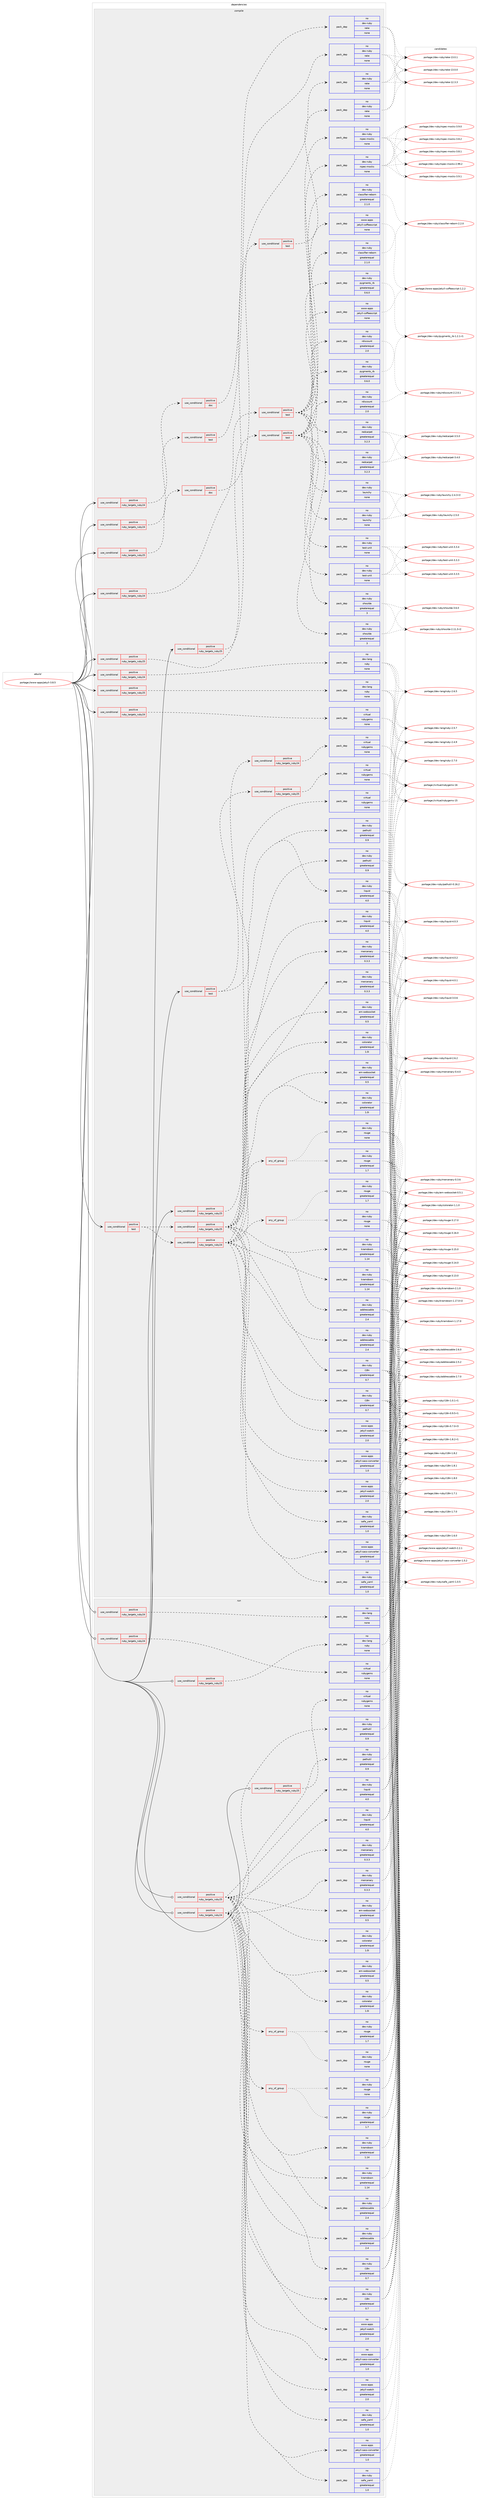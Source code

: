 digraph prolog {

# *************
# Graph options
# *************

newrank=true;
concentrate=true;
compound=true;
graph [rankdir=LR,fontname=Helvetica,fontsize=10,ranksep=1.5];#, ranksep=2.5, nodesep=0.2];
edge  [arrowhead=vee];
node  [fontname=Helvetica,fontsize=10];

# **********
# The ebuild
# **********

subgraph cluster_leftcol {
color=gray;
rank=same;
label=<<i>ebuild</i>>;
id [label="portage://www-apps/jekyll-3.8.5", color=red, width=4, href="../www-apps/jekyll-3.8.5.svg"];
}

# ****************
# The dependencies
# ****************

subgraph cluster_midcol {
color=gray;
label=<<i>dependencies</i>>;
subgraph cluster_compile {
fillcolor="#eeeeee";
style=filled;
label=<<i>compile</i>>;
subgraph cond2687 {
dependency18239 [label=<<TABLE BORDER="0" CELLBORDER="1" CELLSPACING="0" CELLPADDING="4"><TR><TD ROWSPAN="3" CELLPADDING="10">use_conditional</TD></TR><TR><TD>positive</TD></TR><TR><TD>ruby_targets_ruby24</TD></TR></TABLE>>, shape=none, color=red];
subgraph cond2688 {
dependency18240 [label=<<TABLE BORDER="0" CELLBORDER="1" CELLSPACING="0" CELLPADDING="4"><TR><TD ROWSPAN="3" CELLPADDING="10">use_conditional</TD></TR><TR><TD>positive</TD></TR><TR><TD>doc</TD></TR></TABLE>>, shape=none, color=red];
subgraph pack15231 {
dependency18241 [label=<<TABLE BORDER="0" CELLBORDER="1" CELLSPACING="0" CELLPADDING="4" WIDTH="220"><TR><TD ROWSPAN="6" CELLPADDING="30">pack_dep</TD></TR><TR><TD WIDTH="110">no</TD></TR><TR><TD>dev-ruby</TD></TR><TR><TD>rake</TD></TR><TR><TD>none</TD></TR><TR><TD></TD></TR></TABLE>>, shape=none, color=blue];
}
dependency18240:e -> dependency18241:w [weight=20,style="dashed",arrowhead="vee"];
}
dependency18239:e -> dependency18240:w [weight=20,style="dashed",arrowhead="vee"];
}
id:e -> dependency18239:w [weight=20,style="solid",arrowhead="vee"];
subgraph cond2689 {
dependency18242 [label=<<TABLE BORDER="0" CELLBORDER="1" CELLSPACING="0" CELLPADDING="4"><TR><TD ROWSPAN="3" CELLPADDING="10">use_conditional</TD></TR><TR><TD>positive</TD></TR><TR><TD>ruby_targets_ruby24</TD></TR></TABLE>>, shape=none, color=red];
subgraph cond2690 {
dependency18243 [label=<<TABLE BORDER="0" CELLBORDER="1" CELLSPACING="0" CELLPADDING="4"><TR><TD ROWSPAN="3" CELLPADDING="10">use_conditional</TD></TR><TR><TD>positive</TD></TR><TR><TD>test</TD></TR></TABLE>>, shape=none, color=red];
subgraph pack15232 {
dependency18244 [label=<<TABLE BORDER="0" CELLBORDER="1" CELLSPACING="0" CELLPADDING="4" WIDTH="220"><TR><TD ROWSPAN="6" CELLPADDING="30">pack_dep</TD></TR><TR><TD WIDTH="110">no</TD></TR><TR><TD>dev-ruby</TD></TR><TR><TD>classifier-reborn</TD></TR><TR><TD>greaterequal</TD></TR><TR><TD>2.1.0</TD></TR></TABLE>>, shape=none, color=blue];
}
dependency18243:e -> dependency18244:w [weight=20,style="dashed",arrowhead="vee"];
subgraph pack15233 {
dependency18245 [label=<<TABLE BORDER="0" CELLBORDER="1" CELLSPACING="0" CELLPADDING="4" WIDTH="220"><TR><TD ROWSPAN="6" CELLPADDING="30">pack_dep</TD></TR><TR><TD WIDTH="110">no</TD></TR><TR><TD>dev-ruby</TD></TR><TR><TD>launchy</TD></TR><TR><TD>none</TD></TR><TR><TD></TD></TR></TABLE>>, shape=none, color=blue];
}
dependency18243:e -> dependency18245:w [weight=20,style="dashed",arrowhead="vee"];
subgraph pack15234 {
dependency18246 [label=<<TABLE BORDER="0" CELLBORDER="1" CELLSPACING="0" CELLPADDING="4" WIDTH="220"><TR><TD ROWSPAN="6" CELLPADDING="30">pack_dep</TD></TR><TR><TD WIDTH="110">no</TD></TR><TR><TD>dev-ruby</TD></TR><TR><TD>pygments_rb</TD></TR><TR><TD>greaterequal</TD></TR><TR><TD>0.6.0</TD></TR></TABLE>>, shape=none, color=blue];
}
dependency18243:e -> dependency18246:w [weight=20,style="dashed",arrowhead="vee"];
subgraph pack15235 {
dependency18247 [label=<<TABLE BORDER="0" CELLBORDER="1" CELLSPACING="0" CELLPADDING="4" WIDTH="220"><TR><TD ROWSPAN="6" CELLPADDING="30">pack_dep</TD></TR><TR><TD WIDTH="110">no</TD></TR><TR><TD>dev-ruby</TD></TR><TR><TD>rdiscount</TD></TR><TR><TD>greaterequal</TD></TR><TR><TD>2.0</TD></TR></TABLE>>, shape=none, color=blue];
}
dependency18243:e -> dependency18247:w [weight=20,style="dashed",arrowhead="vee"];
subgraph pack15236 {
dependency18248 [label=<<TABLE BORDER="0" CELLBORDER="1" CELLSPACING="0" CELLPADDING="4" WIDTH="220"><TR><TD ROWSPAN="6" CELLPADDING="30">pack_dep</TD></TR><TR><TD WIDTH="110">no</TD></TR><TR><TD>dev-ruby</TD></TR><TR><TD>redcarpet</TD></TR><TR><TD>greaterequal</TD></TR><TR><TD>3.2.3</TD></TR></TABLE>>, shape=none, color=blue];
}
dependency18243:e -> dependency18248:w [weight=20,style="dashed",arrowhead="vee"];
subgraph pack15237 {
dependency18249 [label=<<TABLE BORDER="0" CELLBORDER="1" CELLSPACING="0" CELLPADDING="4" WIDTH="220"><TR><TD ROWSPAN="6" CELLPADDING="30">pack_dep</TD></TR><TR><TD WIDTH="110">no</TD></TR><TR><TD>dev-ruby</TD></TR><TR><TD>rspec-mocks</TD></TR><TR><TD>none</TD></TR><TR><TD></TD></TR></TABLE>>, shape=none, color=blue];
}
dependency18243:e -> dependency18249:w [weight=20,style="dashed",arrowhead="vee"];
subgraph pack15238 {
dependency18250 [label=<<TABLE BORDER="0" CELLBORDER="1" CELLSPACING="0" CELLPADDING="4" WIDTH="220"><TR><TD ROWSPAN="6" CELLPADDING="30">pack_dep</TD></TR><TR><TD WIDTH="110">no</TD></TR><TR><TD>dev-ruby</TD></TR><TR><TD>shoulda</TD></TR><TR><TD>greaterequal</TD></TR><TR><TD>3</TD></TR></TABLE>>, shape=none, color=blue];
}
dependency18243:e -> dependency18250:w [weight=20,style="dashed",arrowhead="vee"];
subgraph pack15239 {
dependency18251 [label=<<TABLE BORDER="0" CELLBORDER="1" CELLSPACING="0" CELLPADDING="4" WIDTH="220"><TR><TD ROWSPAN="6" CELLPADDING="30">pack_dep</TD></TR><TR><TD WIDTH="110">no</TD></TR><TR><TD>dev-ruby</TD></TR><TR><TD>test-unit</TD></TR><TR><TD>none</TD></TR><TR><TD></TD></TR></TABLE>>, shape=none, color=blue];
}
dependency18243:e -> dependency18251:w [weight=20,style="dashed",arrowhead="vee"];
subgraph pack15240 {
dependency18252 [label=<<TABLE BORDER="0" CELLBORDER="1" CELLSPACING="0" CELLPADDING="4" WIDTH="220"><TR><TD ROWSPAN="6" CELLPADDING="30">pack_dep</TD></TR><TR><TD WIDTH="110">no</TD></TR><TR><TD>www-apps</TD></TR><TR><TD>jekyll-coffeescript</TD></TR><TR><TD>none</TD></TR><TR><TD></TD></TR></TABLE>>, shape=none, color=blue];
}
dependency18243:e -> dependency18252:w [weight=20,style="dashed",arrowhead="vee"];
}
dependency18242:e -> dependency18243:w [weight=20,style="dashed",arrowhead="vee"];
}
id:e -> dependency18242:w [weight=20,style="solid",arrowhead="vee"];
subgraph cond2691 {
dependency18253 [label=<<TABLE BORDER="0" CELLBORDER="1" CELLSPACING="0" CELLPADDING="4"><TR><TD ROWSPAN="3" CELLPADDING="10">use_conditional</TD></TR><TR><TD>positive</TD></TR><TR><TD>ruby_targets_ruby24</TD></TR></TABLE>>, shape=none, color=red];
subgraph cond2692 {
dependency18254 [label=<<TABLE BORDER="0" CELLBORDER="1" CELLSPACING="0" CELLPADDING="4"><TR><TD ROWSPAN="3" CELLPADDING="10">use_conditional</TD></TR><TR><TD>positive</TD></TR><TR><TD>test</TD></TR></TABLE>>, shape=none, color=red];
subgraph pack15241 {
dependency18255 [label=<<TABLE BORDER="0" CELLBORDER="1" CELLSPACING="0" CELLPADDING="4" WIDTH="220"><TR><TD ROWSPAN="6" CELLPADDING="30">pack_dep</TD></TR><TR><TD WIDTH="110">no</TD></TR><TR><TD>dev-ruby</TD></TR><TR><TD>rake</TD></TR><TR><TD>none</TD></TR><TR><TD></TD></TR></TABLE>>, shape=none, color=blue];
}
dependency18254:e -> dependency18255:w [weight=20,style="dashed",arrowhead="vee"];
}
dependency18253:e -> dependency18254:w [weight=20,style="dashed",arrowhead="vee"];
}
id:e -> dependency18253:w [weight=20,style="solid",arrowhead="vee"];
subgraph cond2693 {
dependency18256 [label=<<TABLE BORDER="0" CELLBORDER="1" CELLSPACING="0" CELLPADDING="4"><TR><TD ROWSPAN="3" CELLPADDING="10">use_conditional</TD></TR><TR><TD>positive</TD></TR><TR><TD>ruby_targets_ruby24</TD></TR></TABLE>>, shape=none, color=red];
subgraph pack15242 {
dependency18257 [label=<<TABLE BORDER="0" CELLBORDER="1" CELLSPACING="0" CELLPADDING="4" WIDTH="220"><TR><TD ROWSPAN="6" CELLPADDING="30">pack_dep</TD></TR><TR><TD WIDTH="110">no</TD></TR><TR><TD>dev-lang</TD></TR><TR><TD>ruby</TD></TR><TR><TD>none</TD></TR><TR><TD></TD></TR></TABLE>>, shape=none, color=blue];
}
dependency18256:e -> dependency18257:w [weight=20,style="dashed",arrowhead="vee"];
}
id:e -> dependency18256:w [weight=20,style="solid",arrowhead="vee"];
subgraph cond2694 {
dependency18258 [label=<<TABLE BORDER="0" CELLBORDER="1" CELLSPACING="0" CELLPADDING="4"><TR><TD ROWSPAN="3" CELLPADDING="10">use_conditional</TD></TR><TR><TD>positive</TD></TR><TR><TD>ruby_targets_ruby24</TD></TR></TABLE>>, shape=none, color=red];
subgraph pack15243 {
dependency18259 [label=<<TABLE BORDER="0" CELLBORDER="1" CELLSPACING="0" CELLPADDING="4" WIDTH="220"><TR><TD ROWSPAN="6" CELLPADDING="30">pack_dep</TD></TR><TR><TD WIDTH="110">no</TD></TR><TR><TD>virtual</TD></TR><TR><TD>rubygems</TD></TR><TR><TD>none</TD></TR><TR><TD></TD></TR></TABLE>>, shape=none, color=blue];
}
dependency18258:e -> dependency18259:w [weight=20,style="dashed",arrowhead="vee"];
}
id:e -> dependency18258:w [weight=20,style="solid",arrowhead="vee"];
subgraph cond2695 {
dependency18260 [label=<<TABLE BORDER="0" CELLBORDER="1" CELLSPACING="0" CELLPADDING="4"><TR><TD ROWSPAN="3" CELLPADDING="10">use_conditional</TD></TR><TR><TD>positive</TD></TR><TR><TD>ruby_targets_ruby25</TD></TR></TABLE>>, shape=none, color=red];
subgraph cond2696 {
dependency18261 [label=<<TABLE BORDER="0" CELLBORDER="1" CELLSPACING="0" CELLPADDING="4"><TR><TD ROWSPAN="3" CELLPADDING="10">use_conditional</TD></TR><TR><TD>positive</TD></TR><TR><TD>doc</TD></TR></TABLE>>, shape=none, color=red];
subgraph pack15244 {
dependency18262 [label=<<TABLE BORDER="0" CELLBORDER="1" CELLSPACING="0" CELLPADDING="4" WIDTH="220"><TR><TD ROWSPAN="6" CELLPADDING="30">pack_dep</TD></TR><TR><TD WIDTH="110">no</TD></TR><TR><TD>dev-ruby</TD></TR><TR><TD>rake</TD></TR><TR><TD>none</TD></TR><TR><TD></TD></TR></TABLE>>, shape=none, color=blue];
}
dependency18261:e -> dependency18262:w [weight=20,style="dashed",arrowhead="vee"];
}
dependency18260:e -> dependency18261:w [weight=20,style="dashed",arrowhead="vee"];
}
id:e -> dependency18260:w [weight=20,style="solid",arrowhead="vee"];
subgraph cond2697 {
dependency18263 [label=<<TABLE BORDER="0" CELLBORDER="1" CELLSPACING="0" CELLPADDING="4"><TR><TD ROWSPAN="3" CELLPADDING="10">use_conditional</TD></TR><TR><TD>positive</TD></TR><TR><TD>ruby_targets_ruby25</TD></TR></TABLE>>, shape=none, color=red];
subgraph cond2698 {
dependency18264 [label=<<TABLE BORDER="0" CELLBORDER="1" CELLSPACING="0" CELLPADDING="4"><TR><TD ROWSPAN="3" CELLPADDING="10">use_conditional</TD></TR><TR><TD>positive</TD></TR><TR><TD>test</TD></TR></TABLE>>, shape=none, color=red];
subgraph pack15245 {
dependency18265 [label=<<TABLE BORDER="0" CELLBORDER="1" CELLSPACING="0" CELLPADDING="4" WIDTH="220"><TR><TD ROWSPAN="6" CELLPADDING="30">pack_dep</TD></TR><TR><TD WIDTH="110">no</TD></TR><TR><TD>dev-ruby</TD></TR><TR><TD>classifier-reborn</TD></TR><TR><TD>greaterequal</TD></TR><TR><TD>2.1.0</TD></TR></TABLE>>, shape=none, color=blue];
}
dependency18264:e -> dependency18265:w [weight=20,style="dashed",arrowhead="vee"];
subgraph pack15246 {
dependency18266 [label=<<TABLE BORDER="0" CELLBORDER="1" CELLSPACING="0" CELLPADDING="4" WIDTH="220"><TR><TD ROWSPAN="6" CELLPADDING="30">pack_dep</TD></TR><TR><TD WIDTH="110">no</TD></TR><TR><TD>dev-ruby</TD></TR><TR><TD>launchy</TD></TR><TR><TD>none</TD></TR><TR><TD></TD></TR></TABLE>>, shape=none, color=blue];
}
dependency18264:e -> dependency18266:w [weight=20,style="dashed",arrowhead="vee"];
subgraph pack15247 {
dependency18267 [label=<<TABLE BORDER="0" CELLBORDER="1" CELLSPACING="0" CELLPADDING="4" WIDTH="220"><TR><TD ROWSPAN="6" CELLPADDING="30">pack_dep</TD></TR><TR><TD WIDTH="110">no</TD></TR><TR><TD>dev-ruby</TD></TR><TR><TD>pygments_rb</TD></TR><TR><TD>greaterequal</TD></TR><TR><TD>0.6.0</TD></TR></TABLE>>, shape=none, color=blue];
}
dependency18264:e -> dependency18267:w [weight=20,style="dashed",arrowhead="vee"];
subgraph pack15248 {
dependency18268 [label=<<TABLE BORDER="0" CELLBORDER="1" CELLSPACING="0" CELLPADDING="4" WIDTH="220"><TR><TD ROWSPAN="6" CELLPADDING="30">pack_dep</TD></TR><TR><TD WIDTH="110">no</TD></TR><TR><TD>dev-ruby</TD></TR><TR><TD>rdiscount</TD></TR><TR><TD>greaterequal</TD></TR><TR><TD>2.0</TD></TR></TABLE>>, shape=none, color=blue];
}
dependency18264:e -> dependency18268:w [weight=20,style="dashed",arrowhead="vee"];
subgraph pack15249 {
dependency18269 [label=<<TABLE BORDER="0" CELLBORDER="1" CELLSPACING="0" CELLPADDING="4" WIDTH="220"><TR><TD ROWSPAN="6" CELLPADDING="30">pack_dep</TD></TR><TR><TD WIDTH="110">no</TD></TR><TR><TD>dev-ruby</TD></TR><TR><TD>redcarpet</TD></TR><TR><TD>greaterequal</TD></TR><TR><TD>3.2.3</TD></TR></TABLE>>, shape=none, color=blue];
}
dependency18264:e -> dependency18269:w [weight=20,style="dashed",arrowhead="vee"];
subgraph pack15250 {
dependency18270 [label=<<TABLE BORDER="0" CELLBORDER="1" CELLSPACING="0" CELLPADDING="4" WIDTH="220"><TR><TD ROWSPAN="6" CELLPADDING="30">pack_dep</TD></TR><TR><TD WIDTH="110">no</TD></TR><TR><TD>dev-ruby</TD></TR><TR><TD>rspec-mocks</TD></TR><TR><TD>none</TD></TR><TR><TD></TD></TR></TABLE>>, shape=none, color=blue];
}
dependency18264:e -> dependency18270:w [weight=20,style="dashed",arrowhead="vee"];
subgraph pack15251 {
dependency18271 [label=<<TABLE BORDER="0" CELLBORDER="1" CELLSPACING="0" CELLPADDING="4" WIDTH="220"><TR><TD ROWSPAN="6" CELLPADDING="30">pack_dep</TD></TR><TR><TD WIDTH="110">no</TD></TR><TR><TD>dev-ruby</TD></TR><TR><TD>shoulda</TD></TR><TR><TD>greaterequal</TD></TR><TR><TD>3</TD></TR></TABLE>>, shape=none, color=blue];
}
dependency18264:e -> dependency18271:w [weight=20,style="dashed",arrowhead="vee"];
subgraph pack15252 {
dependency18272 [label=<<TABLE BORDER="0" CELLBORDER="1" CELLSPACING="0" CELLPADDING="4" WIDTH="220"><TR><TD ROWSPAN="6" CELLPADDING="30">pack_dep</TD></TR><TR><TD WIDTH="110">no</TD></TR><TR><TD>dev-ruby</TD></TR><TR><TD>test-unit</TD></TR><TR><TD>none</TD></TR><TR><TD></TD></TR></TABLE>>, shape=none, color=blue];
}
dependency18264:e -> dependency18272:w [weight=20,style="dashed",arrowhead="vee"];
subgraph pack15253 {
dependency18273 [label=<<TABLE BORDER="0" CELLBORDER="1" CELLSPACING="0" CELLPADDING="4" WIDTH="220"><TR><TD ROWSPAN="6" CELLPADDING="30">pack_dep</TD></TR><TR><TD WIDTH="110">no</TD></TR><TR><TD>www-apps</TD></TR><TR><TD>jekyll-coffeescript</TD></TR><TR><TD>none</TD></TR><TR><TD></TD></TR></TABLE>>, shape=none, color=blue];
}
dependency18264:e -> dependency18273:w [weight=20,style="dashed",arrowhead="vee"];
}
dependency18263:e -> dependency18264:w [weight=20,style="dashed",arrowhead="vee"];
}
id:e -> dependency18263:w [weight=20,style="solid",arrowhead="vee"];
subgraph cond2699 {
dependency18274 [label=<<TABLE BORDER="0" CELLBORDER="1" CELLSPACING="0" CELLPADDING="4"><TR><TD ROWSPAN="3" CELLPADDING="10">use_conditional</TD></TR><TR><TD>positive</TD></TR><TR><TD>ruby_targets_ruby25</TD></TR></TABLE>>, shape=none, color=red];
subgraph cond2700 {
dependency18275 [label=<<TABLE BORDER="0" CELLBORDER="1" CELLSPACING="0" CELLPADDING="4"><TR><TD ROWSPAN="3" CELLPADDING="10">use_conditional</TD></TR><TR><TD>positive</TD></TR><TR><TD>test</TD></TR></TABLE>>, shape=none, color=red];
subgraph pack15254 {
dependency18276 [label=<<TABLE BORDER="0" CELLBORDER="1" CELLSPACING="0" CELLPADDING="4" WIDTH="220"><TR><TD ROWSPAN="6" CELLPADDING="30">pack_dep</TD></TR><TR><TD WIDTH="110">no</TD></TR><TR><TD>dev-ruby</TD></TR><TR><TD>rake</TD></TR><TR><TD>none</TD></TR><TR><TD></TD></TR></TABLE>>, shape=none, color=blue];
}
dependency18275:e -> dependency18276:w [weight=20,style="dashed",arrowhead="vee"];
}
dependency18274:e -> dependency18275:w [weight=20,style="dashed",arrowhead="vee"];
}
id:e -> dependency18274:w [weight=20,style="solid",arrowhead="vee"];
subgraph cond2701 {
dependency18277 [label=<<TABLE BORDER="0" CELLBORDER="1" CELLSPACING="0" CELLPADDING="4"><TR><TD ROWSPAN="3" CELLPADDING="10">use_conditional</TD></TR><TR><TD>positive</TD></TR><TR><TD>ruby_targets_ruby25</TD></TR></TABLE>>, shape=none, color=red];
subgraph pack15255 {
dependency18278 [label=<<TABLE BORDER="0" CELLBORDER="1" CELLSPACING="0" CELLPADDING="4" WIDTH="220"><TR><TD ROWSPAN="6" CELLPADDING="30">pack_dep</TD></TR><TR><TD WIDTH="110">no</TD></TR><TR><TD>dev-lang</TD></TR><TR><TD>ruby</TD></TR><TR><TD>none</TD></TR><TR><TD></TD></TR></TABLE>>, shape=none, color=blue];
}
dependency18277:e -> dependency18278:w [weight=20,style="dashed",arrowhead="vee"];
}
id:e -> dependency18277:w [weight=20,style="solid",arrowhead="vee"];
subgraph cond2702 {
dependency18279 [label=<<TABLE BORDER="0" CELLBORDER="1" CELLSPACING="0" CELLPADDING="4"><TR><TD ROWSPAN="3" CELLPADDING="10">use_conditional</TD></TR><TR><TD>positive</TD></TR><TR><TD>ruby_targets_ruby25</TD></TR></TABLE>>, shape=none, color=red];
subgraph pack15256 {
dependency18280 [label=<<TABLE BORDER="0" CELLBORDER="1" CELLSPACING="0" CELLPADDING="4" WIDTH="220"><TR><TD ROWSPAN="6" CELLPADDING="30">pack_dep</TD></TR><TR><TD WIDTH="110">no</TD></TR><TR><TD>virtual</TD></TR><TR><TD>rubygems</TD></TR><TR><TD>none</TD></TR><TR><TD></TD></TR></TABLE>>, shape=none, color=blue];
}
dependency18279:e -> dependency18280:w [weight=20,style="dashed",arrowhead="vee"];
}
id:e -> dependency18279:w [weight=20,style="solid",arrowhead="vee"];
subgraph cond2703 {
dependency18281 [label=<<TABLE BORDER="0" CELLBORDER="1" CELLSPACING="0" CELLPADDING="4"><TR><TD ROWSPAN="3" CELLPADDING="10">use_conditional</TD></TR><TR><TD>positive</TD></TR><TR><TD>test</TD></TR></TABLE>>, shape=none, color=red];
subgraph cond2704 {
dependency18282 [label=<<TABLE BORDER="0" CELLBORDER="1" CELLSPACING="0" CELLPADDING="4"><TR><TD ROWSPAN="3" CELLPADDING="10">use_conditional</TD></TR><TR><TD>positive</TD></TR><TR><TD>ruby_targets_ruby24</TD></TR></TABLE>>, shape=none, color=red];
subgraph pack15257 {
dependency18283 [label=<<TABLE BORDER="0" CELLBORDER="1" CELLSPACING="0" CELLPADDING="4" WIDTH="220"><TR><TD ROWSPAN="6" CELLPADDING="30">pack_dep</TD></TR><TR><TD WIDTH="110">no</TD></TR><TR><TD>dev-ruby</TD></TR><TR><TD>addressable</TD></TR><TR><TD>greaterequal</TD></TR><TR><TD>2.4</TD></TR></TABLE>>, shape=none, color=blue];
}
dependency18282:e -> dependency18283:w [weight=20,style="dashed",arrowhead="vee"];
subgraph pack15258 {
dependency18284 [label=<<TABLE BORDER="0" CELLBORDER="1" CELLSPACING="0" CELLPADDING="4" WIDTH="220"><TR><TD ROWSPAN="6" CELLPADDING="30">pack_dep</TD></TR><TR><TD WIDTH="110">no</TD></TR><TR><TD>dev-ruby</TD></TR><TR><TD>colorator</TD></TR><TR><TD>greaterequal</TD></TR><TR><TD>1.0i</TD></TR></TABLE>>, shape=none, color=blue];
}
dependency18282:e -> dependency18284:w [weight=20,style="dashed",arrowhead="vee"];
subgraph pack15259 {
dependency18285 [label=<<TABLE BORDER="0" CELLBORDER="1" CELLSPACING="0" CELLPADDING="4" WIDTH="220"><TR><TD ROWSPAN="6" CELLPADDING="30">pack_dep</TD></TR><TR><TD WIDTH="110">no</TD></TR><TR><TD>dev-ruby</TD></TR><TR><TD>em-websocket</TD></TR><TR><TD>greaterequal</TD></TR><TR><TD>0.5</TD></TR></TABLE>>, shape=none, color=blue];
}
dependency18282:e -> dependency18285:w [weight=20,style="dashed",arrowhead="vee"];
subgraph pack15260 {
dependency18286 [label=<<TABLE BORDER="0" CELLBORDER="1" CELLSPACING="0" CELLPADDING="4" WIDTH="220"><TR><TD ROWSPAN="6" CELLPADDING="30">pack_dep</TD></TR><TR><TD WIDTH="110">no</TD></TR><TR><TD>dev-ruby</TD></TR><TR><TD>i18n</TD></TR><TR><TD>greaterequal</TD></TR><TR><TD>0.7</TD></TR></TABLE>>, shape=none, color=blue];
}
dependency18282:e -> dependency18286:w [weight=20,style="dashed",arrowhead="vee"];
subgraph pack15261 {
dependency18287 [label=<<TABLE BORDER="0" CELLBORDER="1" CELLSPACING="0" CELLPADDING="4" WIDTH="220"><TR><TD ROWSPAN="6" CELLPADDING="30">pack_dep</TD></TR><TR><TD WIDTH="110">no</TD></TR><TR><TD>dev-ruby</TD></TR><TR><TD>kramdown</TD></TR><TR><TD>greaterequal</TD></TR><TR><TD>1.14</TD></TR></TABLE>>, shape=none, color=blue];
}
dependency18282:e -> dependency18287:w [weight=20,style="dashed",arrowhead="vee"];
subgraph pack15262 {
dependency18288 [label=<<TABLE BORDER="0" CELLBORDER="1" CELLSPACING="0" CELLPADDING="4" WIDTH="220"><TR><TD ROWSPAN="6" CELLPADDING="30">pack_dep</TD></TR><TR><TD WIDTH="110">no</TD></TR><TR><TD>dev-ruby</TD></TR><TR><TD>liquid</TD></TR><TR><TD>greaterequal</TD></TR><TR><TD>4.0</TD></TR></TABLE>>, shape=none, color=blue];
}
dependency18282:e -> dependency18288:w [weight=20,style="dashed",arrowhead="vee"];
subgraph pack15263 {
dependency18289 [label=<<TABLE BORDER="0" CELLBORDER="1" CELLSPACING="0" CELLPADDING="4" WIDTH="220"><TR><TD ROWSPAN="6" CELLPADDING="30">pack_dep</TD></TR><TR><TD WIDTH="110">no</TD></TR><TR><TD>dev-ruby</TD></TR><TR><TD>mercenary</TD></TR><TR><TD>greaterequal</TD></TR><TR><TD>0.3.3</TD></TR></TABLE>>, shape=none, color=blue];
}
dependency18282:e -> dependency18289:w [weight=20,style="dashed",arrowhead="vee"];
subgraph pack15264 {
dependency18290 [label=<<TABLE BORDER="0" CELLBORDER="1" CELLSPACING="0" CELLPADDING="4" WIDTH="220"><TR><TD ROWSPAN="6" CELLPADDING="30">pack_dep</TD></TR><TR><TD WIDTH="110">no</TD></TR><TR><TD>dev-ruby</TD></TR><TR><TD>pathutil</TD></TR><TR><TD>greaterequal</TD></TR><TR><TD>0.9</TD></TR></TABLE>>, shape=none, color=blue];
}
dependency18282:e -> dependency18290:w [weight=20,style="dashed",arrowhead="vee"];
subgraph pack15265 {
dependency18291 [label=<<TABLE BORDER="0" CELLBORDER="1" CELLSPACING="0" CELLPADDING="4" WIDTH="220"><TR><TD ROWSPAN="6" CELLPADDING="30">pack_dep</TD></TR><TR><TD WIDTH="110">no</TD></TR><TR><TD>dev-ruby</TD></TR><TR><TD>safe_yaml</TD></TR><TR><TD>greaterequal</TD></TR><TR><TD>1.0</TD></TR></TABLE>>, shape=none, color=blue];
}
dependency18282:e -> dependency18291:w [weight=20,style="dashed",arrowhead="vee"];
subgraph any319 {
dependency18292 [label=<<TABLE BORDER="0" CELLBORDER="1" CELLSPACING="0" CELLPADDING="4"><TR><TD CELLPADDING="10">any_of_group</TD></TR></TABLE>>, shape=none, color=red];subgraph pack15266 {
dependency18293 [label=<<TABLE BORDER="0" CELLBORDER="1" CELLSPACING="0" CELLPADDING="4" WIDTH="220"><TR><TD ROWSPAN="6" CELLPADDING="30">pack_dep</TD></TR><TR><TD WIDTH="110">no</TD></TR><TR><TD>dev-ruby</TD></TR><TR><TD>rouge</TD></TR><TR><TD>none</TD></TR><TR><TD></TD></TR></TABLE>>, shape=none, color=blue];
}
dependency18292:e -> dependency18293:w [weight=20,style="dotted",arrowhead="oinv"];
subgraph pack15267 {
dependency18294 [label=<<TABLE BORDER="0" CELLBORDER="1" CELLSPACING="0" CELLPADDING="4" WIDTH="220"><TR><TD ROWSPAN="6" CELLPADDING="30">pack_dep</TD></TR><TR><TD WIDTH="110">no</TD></TR><TR><TD>dev-ruby</TD></TR><TR><TD>rouge</TD></TR><TR><TD>greaterequal</TD></TR><TR><TD>1.7</TD></TR></TABLE>>, shape=none, color=blue];
}
dependency18292:e -> dependency18294:w [weight=20,style="dotted",arrowhead="oinv"];
}
dependency18282:e -> dependency18292:w [weight=20,style="dashed",arrowhead="vee"];
subgraph pack15268 {
dependency18295 [label=<<TABLE BORDER="0" CELLBORDER="1" CELLSPACING="0" CELLPADDING="4" WIDTH="220"><TR><TD ROWSPAN="6" CELLPADDING="30">pack_dep</TD></TR><TR><TD WIDTH="110">no</TD></TR><TR><TD>www-apps</TD></TR><TR><TD>jekyll-sass-converter</TD></TR><TR><TD>greaterequal</TD></TR><TR><TD>1.0</TD></TR></TABLE>>, shape=none, color=blue];
}
dependency18282:e -> dependency18295:w [weight=20,style="dashed",arrowhead="vee"];
subgraph pack15269 {
dependency18296 [label=<<TABLE BORDER="0" CELLBORDER="1" CELLSPACING="0" CELLPADDING="4" WIDTH="220"><TR><TD ROWSPAN="6" CELLPADDING="30">pack_dep</TD></TR><TR><TD WIDTH="110">no</TD></TR><TR><TD>www-apps</TD></TR><TR><TD>jekyll-watch</TD></TR><TR><TD>greaterequal</TD></TR><TR><TD>2.0</TD></TR></TABLE>>, shape=none, color=blue];
}
dependency18282:e -> dependency18296:w [weight=20,style="dashed",arrowhead="vee"];
}
dependency18281:e -> dependency18282:w [weight=20,style="dashed",arrowhead="vee"];
subgraph cond2705 {
dependency18297 [label=<<TABLE BORDER="0" CELLBORDER="1" CELLSPACING="0" CELLPADDING="4"><TR><TD ROWSPAN="3" CELLPADDING="10">use_conditional</TD></TR><TR><TD>positive</TD></TR><TR><TD>ruby_targets_ruby25</TD></TR></TABLE>>, shape=none, color=red];
subgraph pack15270 {
dependency18298 [label=<<TABLE BORDER="0" CELLBORDER="1" CELLSPACING="0" CELLPADDING="4" WIDTH="220"><TR><TD ROWSPAN="6" CELLPADDING="30">pack_dep</TD></TR><TR><TD WIDTH="110">no</TD></TR><TR><TD>dev-ruby</TD></TR><TR><TD>addressable</TD></TR><TR><TD>greaterequal</TD></TR><TR><TD>2.4</TD></TR></TABLE>>, shape=none, color=blue];
}
dependency18297:e -> dependency18298:w [weight=20,style="dashed",arrowhead="vee"];
subgraph pack15271 {
dependency18299 [label=<<TABLE BORDER="0" CELLBORDER="1" CELLSPACING="0" CELLPADDING="4" WIDTH="220"><TR><TD ROWSPAN="6" CELLPADDING="30">pack_dep</TD></TR><TR><TD WIDTH="110">no</TD></TR><TR><TD>dev-ruby</TD></TR><TR><TD>colorator</TD></TR><TR><TD>greaterequal</TD></TR><TR><TD>1.0i</TD></TR></TABLE>>, shape=none, color=blue];
}
dependency18297:e -> dependency18299:w [weight=20,style="dashed",arrowhead="vee"];
subgraph pack15272 {
dependency18300 [label=<<TABLE BORDER="0" CELLBORDER="1" CELLSPACING="0" CELLPADDING="4" WIDTH="220"><TR><TD ROWSPAN="6" CELLPADDING="30">pack_dep</TD></TR><TR><TD WIDTH="110">no</TD></TR><TR><TD>dev-ruby</TD></TR><TR><TD>em-websocket</TD></TR><TR><TD>greaterequal</TD></TR><TR><TD>0.5</TD></TR></TABLE>>, shape=none, color=blue];
}
dependency18297:e -> dependency18300:w [weight=20,style="dashed",arrowhead="vee"];
subgraph pack15273 {
dependency18301 [label=<<TABLE BORDER="0" CELLBORDER="1" CELLSPACING="0" CELLPADDING="4" WIDTH="220"><TR><TD ROWSPAN="6" CELLPADDING="30">pack_dep</TD></TR><TR><TD WIDTH="110">no</TD></TR><TR><TD>dev-ruby</TD></TR><TR><TD>i18n</TD></TR><TR><TD>greaterequal</TD></TR><TR><TD>0.7</TD></TR></TABLE>>, shape=none, color=blue];
}
dependency18297:e -> dependency18301:w [weight=20,style="dashed",arrowhead="vee"];
subgraph pack15274 {
dependency18302 [label=<<TABLE BORDER="0" CELLBORDER="1" CELLSPACING="0" CELLPADDING="4" WIDTH="220"><TR><TD ROWSPAN="6" CELLPADDING="30">pack_dep</TD></TR><TR><TD WIDTH="110">no</TD></TR><TR><TD>dev-ruby</TD></TR><TR><TD>kramdown</TD></TR><TR><TD>greaterequal</TD></TR><TR><TD>1.14</TD></TR></TABLE>>, shape=none, color=blue];
}
dependency18297:e -> dependency18302:w [weight=20,style="dashed",arrowhead="vee"];
subgraph pack15275 {
dependency18303 [label=<<TABLE BORDER="0" CELLBORDER="1" CELLSPACING="0" CELLPADDING="4" WIDTH="220"><TR><TD ROWSPAN="6" CELLPADDING="30">pack_dep</TD></TR><TR><TD WIDTH="110">no</TD></TR><TR><TD>dev-ruby</TD></TR><TR><TD>liquid</TD></TR><TR><TD>greaterequal</TD></TR><TR><TD>4.0</TD></TR></TABLE>>, shape=none, color=blue];
}
dependency18297:e -> dependency18303:w [weight=20,style="dashed",arrowhead="vee"];
subgraph pack15276 {
dependency18304 [label=<<TABLE BORDER="0" CELLBORDER="1" CELLSPACING="0" CELLPADDING="4" WIDTH="220"><TR><TD ROWSPAN="6" CELLPADDING="30">pack_dep</TD></TR><TR><TD WIDTH="110">no</TD></TR><TR><TD>dev-ruby</TD></TR><TR><TD>mercenary</TD></TR><TR><TD>greaterequal</TD></TR><TR><TD>0.3.3</TD></TR></TABLE>>, shape=none, color=blue];
}
dependency18297:e -> dependency18304:w [weight=20,style="dashed",arrowhead="vee"];
subgraph pack15277 {
dependency18305 [label=<<TABLE BORDER="0" CELLBORDER="1" CELLSPACING="0" CELLPADDING="4" WIDTH="220"><TR><TD ROWSPAN="6" CELLPADDING="30">pack_dep</TD></TR><TR><TD WIDTH="110">no</TD></TR><TR><TD>dev-ruby</TD></TR><TR><TD>pathutil</TD></TR><TR><TD>greaterequal</TD></TR><TR><TD>0.9</TD></TR></TABLE>>, shape=none, color=blue];
}
dependency18297:e -> dependency18305:w [weight=20,style="dashed",arrowhead="vee"];
subgraph pack15278 {
dependency18306 [label=<<TABLE BORDER="0" CELLBORDER="1" CELLSPACING="0" CELLPADDING="4" WIDTH="220"><TR><TD ROWSPAN="6" CELLPADDING="30">pack_dep</TD></TR><TR><TD WIDTH="110">no</TD></TR><TR><TD>dev-ruby</TD></TR><TR><TD>safe_yaml</TD></TR><TR><TD>greaterequal</TD></TR><TR><TD>1.0</TD></TR></TABLE>>, shape=none, color=blue];
}
dependency18297:e -> dependency18306:w [weight=20,style="dashed",arrowhead="vee"];
subgraph any320 {
dependency18307 [label=<<TABLE BORDER="0" CELLBORDER="1" CELLSPACING="0" CELLPADDING="4"><TR><TD CELLPADDING="10">any_of_group</TD></TR></TABLE>>, shape=none, color=red];subgraph pack15279 {
dependency18308 [label=<<TABLE BORDER="0" CELLBORDER="1" CELLSPACING="0" CELLPADDING="4" WIDTH="220"><TR><TD ROWSPAN="6" CELLPADDING="30">pack_dep</TD></TR><TR><TD WIDTH="110">no</TD></TR><TR><TD>dev-ruby</TD></TR><TR><TD>rouge</TD></TR><TR><TD>none</TD></TR><TR><TD></TD></TR></TABLE>>, shape=none, color=blue];
}
dependency18307:e -> dependency18308:w [weight=20,style="dotted",arrowhead="oinv"];
subgraph pack15280 {
dependency18309 [label=<<TABLE BORDER="0" CELLBORDER="1" CELLSPACING="0" CELLPADDING="4" WIDTH="220"><TR><TD ROWSPAN="6" CELLPADDING="30">pack_dep</TD></TR><TR><TD WIDTH="110">no</TD></TR><TR><TD>dev-ruby</TD></TR><TR><TD>rouge</TD></TR><TR><TD>greaterequal</TD></TR><TR><TD>1.7</TD></TR></TABLE>>, shape=none, color=blue];
}
dependency18307:e -> dependency18309:w [weight=20,style="dotted",arrowhead="oinv"];
}
dependency18297:e -> dependency18307:w [weight=20,style="dashed",arrowhead="vee"];
subgraph pack15281 {
dependency18310 [label=<<TABLE BORDER="0" CELLBORDER="1" CELLSPACING="0" CELLPADDING="4" WIDTH="220"><TR><TD ROWSPAN="6" CELLPADDING="30">pack_dep</TD></TR><TR><TD WIDTH="110">no</TD></TR><TR><TD>www-apps</TD></TR><TR><TD>jekyll-sass-converter</TD></TR><TR><TD>greaterequal</TD></TR><TR><TD>1.0</TD></TR></TABLE>>, shape=none, color=blue];
}
dependency18297:e -> dependency18310:w [weight=20,style="dashed",arrowhead="vee"];
subgraph pack15282 {
dependency18311 [label=<<TABLE BORDER="0" CELLBORDER="1" CELLSPACING="0" CELLPADDING="4" WIDTH="220"><TR><TD ROWSPAN="6" CELLPADDING="30">pack_dep</TD></TR><TR><TD WIDTH="110">no</TD></TR><TR><TD>www-apps</TD></TR><TR><TD>jekyll-watch</TD></TR><TR><TD>greaterequal</TD></TR><TR><TD>2.0</TD></TR></TABLE>>, shape=none, color=blue];
}
dependency18297:e -> dependency18311:w [weight=20,style="dashed",arrowhead="vee"];
}
dependency18281:e -> dependency18297:w [weight=20,style="dashed",arrowhead="vee"];
}
id:e -> dependency18281:w [weight=20,style="solid",arrowhead="vee"];
subgraph cond2706 {
dependency18312 [label=<<TABLE BORDER="0" CELLBORDER="1" CELLSPACING="0" CELLPADDING="4"><TR><TD ROWSPAN="3" CELLPADDING="10">use_conditional</TD></TR><TR><TD>positive</TD></TR><TR><TD>test</TD></TR></TABLE>>, shape=none, color=red];
subgraph cond2707 {
dependency18313 [label=<<TABLE BORDER="0" CELLBORDER="1" CELLSPACING="0" CELLPADDING="4"><TR><TD ROWSPAN="3" CELLPADDING="10">use_conditional</TD></TR><TR><TD>positive</TD></TR><TR><TD>ruby_targets_ruby24</TD></TR></TABLE>>, shape=none, color=red];
subgraph pack15283 {
dependency18314 [label=<<TABLE BORDER="0" CELLBORDER="1" CELLSPACING="0" CELLPADDING="4" WIDTH="220"><TR><TD ROWSPAN="6" CELLPADDING="30">pack_dep</TD></TR><TR><TD WIDTH="110">no</TD></TR><TR><TD>virtual</TD></TR><TR><TD>rubygems</TD></TR><TR><TD>none</TD></TR><TR><TD></TD></TR></TABLE>>, shape=none, color=blue];
}
dependency18313:e -> dependency18314:w [weight=20,style="dashed",arrowhead="vee"];
}
dependency18312:e -> dependency18313:w [weight=20,style="dashed",arrowhead="vee"];
subgraph cond2708 {
dependency18315 [label=<<TABLE BORDER="0" CELLBORDER="1" CELLSPACING="0" CELLPADDING="4"><TR><TD ROWSPAN="3" CELLPADDING="10">use_conditional</TD></TR><TR><TD>positive</TD></TR><TR><TD>ruby_targets_ruby25</TD></TR></TABLE>>, shape=none, color=red];
subgraph pack15284 {
dependency18316 [label=<<TABLE BORDER="0" CELLBORDER="1" CELLSPACING="0" CELLPADDING="4" WIDTH="220"><TR><TD ROWSPAN="6" CELLPADDING="30">pack_dep</TD></TR><TR><TD WIDTH="110">no</TD></TR><TR><TD>virtual</TD></TR><TR><TD>rubygems</TD></TR><TR><TD>none</TD></TR><TR><TD></TD></TR></TABLE>>, shape=none, color=blue];
}
dependency18315:e -> dependency18316:w [weight=20,style="dashed",arrowhead="vee"];
}
dependency18312:e -> dependency18315:w [weight=20,style="dashed",arrowhead="vee"];
}
id:e -> dependency18312:w [weight=20,style="solid",arrowhead="vee"];
}
subgraph cluster_compileandrun {
fillcolor="#eeeeee";
style=filled;
label=<<i>compile and run</i>>;
}
subgraph cluster_run {
fillcolor="#eeeeee";
style=filled;
label=<<i>run</i>>;
subgraph cond2709 {
dependency18317 [label=<<TABLE BORDER="0" CELLBORDER="1" CELLSPACING="0" CELLPADDING="4"><TR><TD ROWSPAN="3" CELLPADDING="10">use_conditional</TD></TR><TR><TD>positive</TD></TR><TR><TD>ruby_targets_ruby24</TD></TR></TABLE>>, shape=none, color=red];
subgraph pack15285 {
dependency18318 [label=<<TABLE BORDER="0" CELLBORDER="1" CELLSPACING="0" CELLPADDING="4" WIDTH="220"><TR><TD ROWSPAN="6" CELLPADDING="30">pack_dep</TD></TR><TR><TD WIDTH="110">no</TD></TR><TR><TD>dev-lang</TD></TR><TR><TD>ruby</TD></TR><TR><TD>none</TD></TR><TR><TD></TD></TR></TABLE>>, shape=none, color=blue];
}
dependency18317:e -> dependency18318:w [weight=20,style="dashed",arrowhead="vee"];
}
id:e -> dependency18317:w [weight=20,style="solid",arrowhead="odot"];
subgraph cond2710 {
dependency18319 [label=<<TABLE BORDER="0" CELLBORDER="1" CELLSPACING="0" CELLPADDING="4"><TR><TD ROWSPAN="3" CELLPADDING="10">use_conditional</TD></TR><TR><TD>positive</TD></TR><TR><TD>ruby_targets_ruby24</TD></TR></TABLE>>, shape=none, color=red];
subgraph pack15286 {
dependency18320 [label=<<TABLE BORDER="0" CELLBORDER="1" CELLSPACING="0" CELLPADDING="4" WIDTH="220"><TR><TD ROWSPAN="6" CELLPADDING="30">pack_dep</TD></TR><TR><TD WIDTH="110">no</TD></TR><TR><TD>dev-ruby</TD></TR><TR><TD>addressable</TD></TR><TR><TD>greaterequal</TD></TR><TR><TD>2.4</TD></TR></TABLE>>, shape=none, color=blue];
}
dependency18319:e -> dependency18320:w [weight=20,style="dashed",arrowhead="vee"];
subgraph pack15287 {
dependency18321 [label=<<TABLE BORDER="0" CELLBORDER="1" CELLSPACING="0" CELLPADDING="4" WIDTH="220"><TR><TD ROWSPAN="6" CELLPADDING="30">pack_dep</TD></TR><TR><TD WIDTH="110">no</TD></TR><TR><TD>dev-ruby</TD></TR><TR><TD>colorator</TD></TR><TR><TD>greaterequal</TD></TR><TR><TD>1.0i</TD></TR></TABLE>>, shape=none, color=blue];
}
dependency18319:e -> dependency18321:w [weight=20,style="dashed",arrowhead="vee"];
subgraph pack15288 {
dependency18322 [label=<<TABLE BORDER="0" CELLBORDER="1" CELLSPACING="0" CELLPADDING="4" WIDTH="220"><TR><TD ROWSPAN="6" CELLPADDING="30">pack_dep</TD></TR><TR><TD WIDTH="110">no</TD></TR><TR><TD>dev-ruby</TD></TR><TR><TD>em-websocket</TD></TR><TR><TD>greaterequal</TD></TR><TR><TD>0.5</TD></TR></TABLE>>, shape=none, color=blue];
}
dependency18319:e -> dependency18322:w [weight=20,style="dashed",arrowhead="vee"];
subgraph pack15289 {
dependency18323 [label=<<TABLE BORDER="0" CELLBORDER="1" CELLSPACING="0" CELLPADDING="4" WIDTH="220"><TR><TD ROWSPAN="6" CELLPADDING="30">pack_dep</TD></TR><TR><TD WIDTH="110">no</TD></TR><TR><TD>dev-ruby</TD></TR><TR><TD>i18n</TD></TR><TR><TD>greaterequal</TD></TR><TR><TD>0.7</TD></TR></TABLE>>, shape=none, color=blue];
}
dependency18319:e -> dependency18323:w [weight=20,style="dashed",arrowhead="vee"];
subgraph pack15290 {
dependency18324 [label=<<TABLE BORDER="0" CELLBORDER="1" CELLSPACING="0" CELLPADDING="4" WIDTH="220"><TR><TD ROWSPAN="6" CELLPADDING="30">pack_dep</TD></TR><TR><TD WIDTH="110">no</TD></TR><TR><TD>dev-ruby</TD></TR><TR><TD>kramdown</TD></TR><TR><TD>greaterequal</TD></TR><TR><TD>1.14</TD></TR></TABLE>>, shape=none, color=blue];
}
dependency18319:e -> dependency18324:w [weight=20,style="dashed",arrowhead="vee"];
subgraph pack15291 {
dependency18325 [label=<<TABLE BORDER="0" CELLBORDER="1" CELLSPACING="0" CELLPADDING="4" WIDTH="220"><TR><TD ROWSPAN="6" CELLPADDING="30">pack_dep</TD></TR><TR><TD WIDTH="110">no</TD></TR><TR><TD>dev-ruby</TD></TR><TR><TD>liquid</TD></TR><TR><TD>greaterequal</TD></TR><TR><TD>4.0</TD></TR></TABLE>>, shape=none, color=blue];
}
dependency18319:e -> dependency18325:w [weight=20,style="dashed",arrowhead="vee"];
subgraph pack15292 {
dependency18326 [label=<<TABLE BORDER="0" CELLBORDER="1" CELLSPACING="0" CELLPADDING="4" WIDTH="220"><TR><TD ROWSPAN="6" CELLPADDING="30">pack_dep</TD></TR><TR><TD WIDTH="110">no</TD></TR><TR><TD>dev-ruby</TD></TR><TR><TD>mercenary</TD></TR><TR><TD>greaterequal</TD></TR><TR><TD>0.3.3</TD></TR></TABLE>>, shape=none, color=blue];
}
dependency18319:e -> dependency18326:w [weight=20,style="dashed",arrowhead="vee"];
subgraph pack15293 {
dependency18327 [label=<<TABLE BORDER="0" CELLBORDER="1" CELLSPACING="0" CELLPADDING="4" WIDTH="220"><TR><TD ROWSPAN="6" CELLPADDING="30">pack_dep</TD></TR><TR><TD WIDTH="110">no</TD></TR><TR><TD>dev-ruby</TD></TR><TR><TD>pathutil</TD></TR><TR><TD>greaterequal</TD></TR><TR><TD>0.9</TD></TR></TABLE>>, shape=none, color=blue];
}
dependency18319:e -> dependency18327:w [weight=20,style="dashed",arrowhead="vee"];
subgraph pack15294 {
dependency18328 [label=<<TABLE BORDER="0" CELLBORDER="1" CELLSPACING="0" CELLPADDING="4" WIDTH="220"><TR><TD ROWSPAN="6" CELLPADDING="30">pack_dep</TD></TR><TR><TD WIDTH="110">no</TD></TR><TR><TD>dev-ruby</TD></TR><TR><TD>safe_yaml</TD></TR><TR><TD>greaterequal</TD></TR><TR><TD>1.0</TD></TR></TABLE>>, shape=none, color=blue];
}
dependency18319:e -> dependency18328:w [weight=20,style="dashed",arrowhead="vee"];
subgraph any321 {
dependency18329 [label=<<TABLE BORDER="0" CELLBORDER="1" CELLSPACING="0" CELLPADDING="4"><TR><TD CELLPADDING="10">any_of_group</TD></TR></TABLE>>, shape=none, color=red];subgraph pack15295 {
dependency18330 [label=<<TABLE BORDER="0" CELLBORDER="1" CELLSPACING="0" CELLPADDING="4" WIDTH="220"><TR><TD ROWSPAN="6" CELLPADDING="30">pack_dep</TD></TR><TR><TD WIDTH="110">no</TD></TR><TR><TD>dev-ruby</TD></TR><TR><TD>rouge</TD></TR><TR><TD>none</TD></TR><TR><TD></TD></TR></TABLE>>, shape=none, color=blue];
}
dependency18329:e -> dependency18330:w [weight=20,style="dotted",arrowhead="oinv"];
subgraph pack15296 {
dependency18331 [label=<<TABLE BORDER="0" CELLBORDER="1" CELLSPACING="0" CELLPADDING="4" WIDTH="220"><TR><TD ROWSPAN="6" CELLPADDING="30">pack_dep</TD></TR><TR><TD WIDTH="110">no</TD></TR><TR><TD>dev-ruby</TD></TR><TR><TD>rouge</TD></TR><TR><TD>greaterequal</TD></TR><TR><TD>1.7</TD></TR></TABLE>>, shape=none, color=blue];
}
dependency18329:e -> dependency18331:w [weight=20,style="dotted",arrowhead="oinv"];
}
dependency18319:e -> dependency18329:w [weight=20,style="dashed",arrowhead="vee"];
subgraph pack15297 {
dependency18332 [label=<<TABLE BORDER="0" CELLBORDER="1" CELLSPACING="0" CELLPADDING="4" WIDTH="220"><TR><TD ROWSPAN="6" CELLPADDING="30">pack_dep</TD></TR><TR><TD WIDTH="110">no</TD></TR><TR><TD>www-apps</TD></TR><TR><TD>jekyll-sass-converter</TD></TR><TR><TD>greaterequal</TD></TR><TR><TD>1.0</TD></TR></TABLE>>, shape=none, color=blue];
}
dependency18319:e -> dependency18332:w [weight=20,style="dashed",arrowhead="vee"];
subgraph pack15298 {
dependency18333 [label=<<TABLE BORDER="0" CELLBORDER="1" CELLSPACING="0" CELLPADDING="4" WIDTH="220"><TR><TD ROWSPAN="6" CELLPADDING="30">pack_dep</TD></TR><TR><TD WIDTH="110">no</TD></TR><TR><TD>www-apps</TD></TR><TR><TD>jekyll-watch</TD></TR><TR><TD>greaterequal</TD></TR><TR><TD>2.0</TD></TR></TABLE>>, shape=none, color=blue];
}
dependency18319:e -> dependency18333:w [weight=20,style="dashed",arrowhead="vee"];
}
id:e -> dependency18319:w [weight=20,style="solid",arrowhead="odot"];
subgraph cond2711 {
dependency18334 [label=<<TABLE BORDER="0" CELLBORDER="1" CELLSPACING="0" CELLPADDING="4"><TR><TD ROWSPAN="3" CELLPADDING="10">use_conditional</TD></TR><TR><TD>positive</TD></TR><TR><TD>ruby_targets_ruby24</TD></TR></TABLE>>, shape=none, color=red];
subgraph pack15299 {
dependency18335 [label=<<TABLE BORDER="0" CELLBORDER="1" CELLSPACING="0" CELLPADDING="4" WIDTH="220"><TR><TD ROWSPAN="6" CELLPADDING="30">pack_dep</TD></TR><TR><TD WIDTH="110">no</TD></TR><TR><TD>virtual</TD></TR><TR><TD>rubygems</TD></TR><TR><TD>none</TD></TR><TR><TD></TD></TR></TABLE>>, shape=none, color=blue];
}
dependency18334:e -> dependency18335:w [weight=20,style="dashed",arrowhead="vee"];
}
id:e -> dependency18334:w [weight=20,style="solid",arrowhead="odot"];
subgraph cond2712 {
dependency18336 [label=<<TABLE BORDER="0" CELLBORDER="1" CELLSPACING="0" CELLPADDING="4"><TR><TD ROWSPAN="3" CELLPADDING="10">use_conditional</TD></TR><TR><TD>positive</TD></TR><TR><TD>ruby_targets_ruby25</TD></TR></TABLE>>, shape=none, color=red];
subgraph pack15300 {
dependency18337 [label=<<TABLE BORDER="0" CELLBORDER="1" CELLSPACING="0" CELLPADDING="4" WIDTH="220"><TR><TD ROWSPAN="6" CELLPADDING="30">pack_dep</TD></TR><TR><TD WIDTH="110">no</TD></TR><TR><TD>dev-lang</TD></TR><TR><TD>ruby</TD></TR><TR><TD>none</TD></TR><TR><TD></TD></TR></TABLE>>, shape=none, color=blue];
}
dependency18336:e -> dependency18337:w [weight=20,style="dashed",arrowhead="vee"];
}
id:e -> dependency18336:w [weight=20,style="solid",arrowhead="odot"];
subgraph cond2713 {
dependency18338 [label=<<TABLE BORDER="0" CELLBORDER="1" CELLSPACING="0" CELLPADDING="4"><TR><TD ROWSPAN="3" CELLPADDING="10">use_conditional</TD></TR><TR><TD>positive</TD></TR><TR><TD>ruby_targets_ruby25</TD></TR></TABLE>>, shape=none, color=red];
subgraph pack15301 {
dependency18339 [label=<<TABLE BORDER="0" CELLBORDER="1" CELLSPACING="0" CELLPADDING="4" WIDTH="220"><TR><TD ROWSPAN="6" CELLPADDING="30">pack_dep</TD></TR><TR><TD WIDTH="110">no</TD></TR><TR><TD>dev-ruby</TD></TR><TR><TD>addressable</TD></TR><TR><TD>greaterequal</TD></TR><TR><TD>2.4</TD></TR></TABLE>>, shape=none, color=blue];
}
dependency18338:e -> dependency18339:w [weight=20,style="dashed",arrowhead="vee"];
subgraph pack15302 {
dependency18340 [label=<<TABLE BORDER="0" CELLBORDER="1" CELLSPACING="0" CELLPADDING="4" WIDTH="220"><TR><TD ROWSPAN="6" CELLPADDING="30">pack_dep</TD></TR><TR><TD WIDTH="110">no</TD></TR><TR><TD>dev-ruby</TD></TR><TR><TD>colorator</TD></TR><TR><TD>greaterequal</TD></TR><TR><TD>1.0i</TD></TR></TABLE>>, shape=none, color=blue];
}
dependency18338:e -> dependency18340:w [weight=20,style="dashed",arrowhead="vee"];
subgraph pack15303 {
dependency18341 [label=<<TABLE BORDER="0" CELLBORDER="1" CELLSPACING="0" CELLPADDING="4" WIDTH="220"><TR><TD ROWSPAN="6" CELLPADDING="30">pack_dep</TD></TR><TR><TD WIDTH="110">no</TD></TR><TR><TD>dev-ruby</TD></TR><TR><TD>em-websocket</TD></TR><TR><TD>greaterequal</TD></TR><TR><TD>0.5</TD></TR></TABLE>>, shape=none, color=blue];
}
dependency18338:e -> dependency18341:w [weight=20,style="dashed",arrowhead="vee"];
subgraph pack15304 {
dependency18342 [label=<<TABLE BORDER="0" CELLBORDER="1" CELLSPACING="0" CELLPADDING="4" WIDTH="220"><TR><TD ROWSPAN="6" CELLPADDING="30">pack_dep</TD></TR><TR><TD WIDTH="110">no</TD></TR><TR><TD>dev-ruby</TD></TR><TR><TD>i18n</TD></TR><TR><TD>greaterequal</TD></TR><TR><TD>0.7</TD></TR></TABLE>>, shape=none, color=blue];
}
dependency18338:e -> dependency18342:w [weight=20,style="dashed",arrowhead="vee"];
subgraph pack15305 {
dependency18343 [label=<<TABLE BORDER="0" CELLBORDER="1" CELLSPACING="0" CELLPADDING="4" WIDTH="220"><TR><TD ROWSPAN="6" CELLPADDING="30">pack_dep</TD></TR><TR><TD WIDTH="110">no</TD></TR><TR><TD>dev-ruby</TD></TR><TR><TD>kramdown</TD></TR><TR><TD>greaterequal</TD></TR><TR><TD>1.14</TD></TR></TABLE>>, shape=none, color=blue];
}
dependency18338:e -> dependency18343:w [weight=20,style="dashed",arrowhead="vee"];
subgraph pack15306 {
dependency18344 [label=<<TABLE BORDER="0" CELLBORDER="1" CELLSPACING="0" CELLPADDING="4" WIDTH="220"><TR><TD ROWSPAN="6" CELLPADDING="30">pack_dep</TD></TR><TR><TD WIDTH="110">no</TD></TR><TR><TD>dev-ruby</TD></TR><TR><TD>liquid</TD></TR><TR><TD>greaterequal</TD></TR><TR><TD>4.0</TD></TR></TABLE>>, shape=none, color=blue];
}
dependency18338:e -> dependency18344:w [weight=20,style="dashed",arrowhead="vee"];
subgraph pack15307 {
dependency18345 [label=<<TABLE BORDER="0" CELLBORDER="1" CELLSPACING="0" CELLPADDING="4" WIDTH="220"><TR><TD ROWSPAN="6" CELLPADDING="30">pack_dep</TD></TR><TR><TD WIDTH="110">no</TD></TR><TR><TD>dev-ruby</TD></TR><TR><TD>mercenary</TD></TR><TR><TD>greaterequal</TD></TR><TR><TD>0.3.3</TD></TR></TABLE>>, shape=none, color=blue];
}
dependency18338:e -> dependency18345:w [weight=20,style="dashed",arrowhead="vee"];
subgraph pack15308 {
dependency18346 [label=<<TABLE BORDER="0" CELLBORDER="1" CELLSPACING="0" CELLPADDING="4" WIDTH="220"><TR><TD ROWSPAN="6" CELLPADDING="30">pack_dep</TD></TR><TR><TD WIDTH="110">no</TD></TR><TR><TD>dev-ruby</TD></TR><TR><TD>pathutil</TD></TR><TR><TD>greaterequal</TD></TR><TR><TD>0.9</TD></TR></TABLE>>, shape=none, color=blue];
}
dependency18338:e -> dependency18346:w [weight=20,style="dashed",arrowhead="vee"];
subgraph pack15309 {
dependency18347 [label=<<TABLE BORDER="0" CELLBORDER="1" CELLSPACING="0" CELLPADDING="4" WIDTH="220"><TR><TD ROWSPAN="6" CELLPADDING="30">pack_dep</TD></TR><TR><TD WIDTH="110">no</TD></TR><TR><TD>dev-ruby</TD></TR><TR><TD>safe_yaml</TD></TR><TR><TD>greaterequal</TD></TR><TR><TD>1.0</TD></TR></TABLE>>, shape=none, color=blue];
}
dependency18338:e -> dependency18347:w [weight=20,style="dashed",arrowhead="vee"];
subgraph any322 {
dependency18348 [label=<<TABLE BORDER="0" CELLBORDER="1" CELLSPACING="0" CELLPADDING="4"><TR><TD CELLPADDING="10">any_of_group</TD></TR></TABLE>>, shape=none, color=red];subgraph pack15310 {
dependency18349 [label=<<TABLE BORDER="0" CELLBORDER="1" CELLSPACING="0" CELLPADDING="4" WIDTH="220"><TR><TD ROWSPAN="6" CELLPADDING="30">pack_dep</TD></TR><TR><TD WIDTH="110">no</TD></TR><TR><TD>dev-ruby</TD></TR><TR><TD>rouge</TD></TR><TR><TD>none</TD></TR><TR><TD></TD></TR></TABLE>>, shape=none, color=blue];
}
dependency18348:e -> dependency18349:w [weight=20,style="dotted",arrowhead="oinv"];
subgraph pack15311 {
dependency18350 [label=<<TABLE BORDER="0" CELLBORDER="1" CELLSPACING="0" CELLPADDING="4" WIDTH="220"><TR><TD ROWSPAN="6" CELLPADDING="30">pack_dep</TD></TR><TR><TD WIDTH="110">no</TD></TR><TR><TD>dev-ruby</TD></TR><TR><TD>rouge</TD></TR><TR><TD>greaterequal</TD></TR><TR><TD>1.7</TD></TR></TABLE>>, shape=none, color=blue];
}
dependency18348:e -> dependency18350:w [weight=20,style="dotted",arrowhead="oinv"];
}
dependency18338:e -> dependency18348:w [weight=20,style="dashed",arrowhead="vee"];
subgraph pack15312 {
dependency18351 [label=<<TABLE BORDER="0" CELLBORDER="1" CELLSPACING="0" CELLPADDING="4" WIDTH="220"><TR><TD ROWSPAN="6" CELLPADDING="30">pack_dep</TD></TR><TR><TD WIDTH="110">no</TD></TR><TR><TD>www-apps</TD></TR><TR><TD>jekyll-sass-converter</TD></TR><TR><TD>greaterequal</TD></TR><TR><TD>1.0</TD></TR></TABLE>>, shape=none, color=blue];
}
dependency18338:e -> dependency18351:w [weight=20,style="dashed",arrowhead="vee"];
subgraph pack15313 {
dependency18352 [label=<<TABLE BORDER="0" CELLBORDER="1" CELLSPACING="0" CELLPADDING="4" WIDTH="220"><TR><TD ROWSPAN="6" CELLPADDING="30">pack_dep</TD></TR><TR><TD WIDTH="110">no</TD></TR><TR><TD>www-apps</TD></TR><TR><TD>jekyll-watch</TD></TR><TR><TD>greaterequal</TD></TR><TR><TD>2.0</TD></TR></TABLE>>, shape=none, color=blue];
}
dependency18338:e -> dependency18352:w [weight=20,style="dashed",arrowhead="vee"];
}
id:e -> dependency18338:w [weight=20,style="solid",arrowhead="odot"];
subgraph cond2714 {
dependency18353 [label=<<TABLE BORDER="0" CELLBORDER="1" CELLSPACING="0" CELLPADDING="4"><TR><TD ROWSPAN="3" CELLPADDING="10">use_conditional</TD></TR><TR><TD>positive</TD></TR><TR><TD>ruby_targets_ruby25</TD></TR></TABLE>>, shape=none, color=red];
subgraph pack15314 {
dependency18354 [label=<<TABLE BORDER="0" CELLBORDER="1" CELLSPACING="0" CELLPADDING="4" WIDTH="220"><TR><TD ROWSPAN="6" CELLPADDING="30">pack_dep</TD></TR><TR><TD WIDTH="110">no</TD></TR><TR><TD>virtual</TD></TR><TR><TD>rubygems</TD></TR><TR><TD>none</TD></TR><TR><TD></TD></TR></TABLE>>, shape=none, color=blue];
}
dependency18353:e -> dependency18354:w [weight=20,style="dashed",arrowhead="vee"];
}
id:e -> dependency18353:w [weight=20,style="solid",arrowhead="odot"];
}
}

# **************
# The candidates
# **************

subgraph cluster_choices {
rank=same;
color=gray;
label=<<i>candidates</i>>;

subgraph choice15231 {
color=black;
nodesep=1;
choice1001011184511411798121471149710710145495146484649 [label="portage://dev-ruby/rake-13.0.1", color=red, width=4,href="../dev-ruby/rake-13.0.1.svg"];
choice1001011184511411798121471149710710145495146484648 [label="portage://dev-ruby/rake-13.0.0", color=red, width=4,href="../dev-ruby/rake-13.0.0.svg"];
choice1001011184511411798121471149710710145495046514651 [label="portage://dev-ruby/rake-12.3.3", color=red, width=4,href="../dev-ruby/rake-12.3.3.svg"];
dependency18241:e -> choice1001011184511411798121471149710710145495146484649:w [style=dotted,weight="100"];
dependency18241:e -> choice1001011184511411798121471149710710145495146484648:w [style=dotted,weight="100"];
dependency18241:e -> choice1001011184511411798121471149710710145495046514651:w [style=dotted,weight="100"];
}
subgraph choice15232 {
color=black;
nodesep=1;
choice10010111845114117981214799108971151151051021051011144511410198111114110455046504648 [label="portage://dev-ruby/classifier-reborn-2.2.0", color=red, width=4,href="../dev-ruby/classifier-reborn-2.2.0.svg"];
dependency18244:e -> choice10010111845114117981214799108971151151051021051011144511410198111114110455046504648:w [style=dotted,weight="100"];
}
subgraph choice15233 {
color=black;
nodesep=1;
choice1001011184511411798121471089711711099104121455046534648 [label="portage://dev-ruby/launchy-2.5.0", color=red, width=4,href="../dev-ruby/launchy-2.5.0.svg"];
choice10010111845114117981214710897117110991041214550465246514511450 [label="portage://dev-ruby/launchy-2.4.3-r2", color=red, width=4,href="../dev-ruby/launchy-2.4.3-r2.svg"];
dependency18245:e -> choice1001011184511411798121471089711711099104121455046534648:w [style=dotted,weight="100"];
dependency18245:e -> choice10010111845114117981214710897117110991041214550465246514511450:w [style=dotted,weight="100"];
}
subgraph choice15234 {
color=black;
nodesep=1;
choice10010111845114117981214711212110310910111011611595114984549465046494511449 [label="portage://dev-ruby/pygments_rb-1.2.1-r1", color=red, width=4,href="../dev-ruby/pygments_rb-1.2.1-r1.svg"];
dependency18246:e -> choice10010111845114117981214711212110310910111011611595114984549465046494511449:w [style=dotted,weight="100"];
}
subgraph choice15235 {
color=black;
nodesep=1;
choice100101118451141179812147114100105115991111171101164550465046484649 [label="portage://dev-ruby/rdiscount-2.2.0.1", color=red, width=4,href="../dev-ruby/rdiscount-2.2.0.1.svg"];
dependency18247:e -> choice100101118451141179812147114100105115991111171101164550465046484649:w [style=dotted,weight="100"];
}
subgraph choice15236 {
color=black;
nodesep=1;
choice1001011184511411798121471141011009997114112101116455146534648 [label="portage://dev-ruby/redcarpet-3.5.0", color=red, width=4,href="../dev-ruby/redcarpet-3.5.0.svg"];
choice1001011184511411798121471141011009997114112101116455146524648 [label="portage://dev-ruby/redcarpet-3.4.0", color=red, width=4,href="../dev-ruby/redcarpet-3.4.0.svg"];
dependency18248:e -> choice1001011184511411798121471141011009997114112101116455146534648:w [style=dotted,weight="100"];
dependency18248:e -> choice1001011184511411798121471141011009997114112101116455146524648:w [style=dotted,weight="100"];
}
subgraph choice15237 {
color=black;
nodesep=1;
choice100101118451141179812147114115112101994510911199107115455146574649 [label="portage://dev-ruby/rspec-mocks-3.9.1", color=red, width=4,href="../dev-ruby/rspec-mocks-3.9.1.svg"];
choice100101118451141179812147114115112101994510911199107115455146574648 [label="portage://dev-ruby/rspec-mocks-3.9.0", color=red, width=4,href="../dev-ruby/rspec-mocks-3.9.0.svg"];
choice100101118451141179812147114115112101994510911199107115455146564650 [label="portage://dev-ruby/rspec-mocks-3.8.2", color=red, width=4,href="../dev-ruby/rspec-mocks-3.8.2.svg"];
choice100101118451141179812147114115112101994510911199107115455146564649 [label="portage://dev-ruby/rspec-mocks-3.8.1", color=red, width=4,href="../dev-ruby/rspec-mocks-3.8.1.svg"];
choice10010111845114117981214711411511210199451091119910711545504657574650 [label="portage://dev-ruby/rspec-mocks-2.99.2", color=red, width=4,href="../dev-ruby/rspec-mocks-2.99.2.svg"];
dependency18249:e -> choice100101118451141179812147114115112101994510911199107115455146574649:w [style=dotted,weight="100"];
dependency18249:e -> choice100101118451141179812147114115112101994510911199107115455146574648:w [style=dotted,weight="100"];
dependency18249:e -> choice100101118451141179812147114115112101994510911199107115455146564650:w [style=dotted,weight="100"];
dependency18249:e -> choice100101118451141179812147114115112101994510911199107115455146564649:w [style=dotted,weight="100"];
dependency18249:e -> choice10010111845114117981214711411511210199451091119910711545504657574650:w [style=dotted,weight="100"];
}
subgraph choice15238 {
color=black;
nodesep=1;
choice10010111845114117981214711510411111710810097455146544648 [label="portage://dev-ruby/shoulda-3.6.0", color=red, width=4,href="../dev-ruby/shoulda-3.6.0.svg"];
choice10010111845114117981214711510411111710810097455046494946514511450 [label="portage://dev-ruby/shoulda-2.11.3-r2", color=red, width=4,href="../dev-ruby/shoulda-2.11.3-r2.svg"];
dependency18250:e -> choice10010111845114117981214711510411111710810097455146544648:w [style=dotted,weight="100"];
dependency18250:e -> choice10010111845114117981214711510411111710810097455046494946514511450:w [style=dotted,weight="100"];
}
subgraph choice15239 {
color=black;
nodesep=1;
choice10010111845114117981214711610111511645117110105116455146514653 [label="portage://dev-ruby/test-unit-3.3.5", color=red, width=4,href="../dev-ruby/test-unit-3.3.5.svg"];
choice10010111845114117981214711610111511645117110105116455146514652 [label="portage://dev-ruby/test-unit-3.3.4", color=red, width=4,href="../dev-ruby/test-unit-3.3.4.svg"];
choice10010111845114117981214711610111511645117110105116455146514651 [label="portage://dev-ruby/test-unit-3.3.3", color=red, width=4,href="../dev-ruby/test-unit-3.3.3.svg"];
dependency18251:e -> choice10010111845114117981214711610111511645117110105116455146514653:w [style=dotted,weight="100"];
dependency18251:e -> choice10010111845114117981214711610111511645117110105116455146514652:w [style=dotted,weight="100"];
dependency18251:e -> choice10010111845114117981214711610111511645117110105116455146514651:w [style=dotted,weight="100"];
}
subgraph choice15240 {
color=black;
nodesep=1;
choice119119119459711211211547106101107121108108459911110210210110111599114105112116454946504650 [label="portage://www-apps/jekyll-coffeescript-1.2.2", color=red, width=4,href="../www-apps/jekyll-coffeescript-1.2.2.svg"];
dependency18252:e -> choice119119119459711211211547106101107121108108459911110210210110111599114105112116454946504650:w [style=dotted,weight="100"];
}
subgraph choice15241 {
color=black;
nodesep=1;
choice1001011184511411798121471149710710145495146484649 [label="portage://dev-ruby/rake-13.0.1", color=red, width=4,href="../dev-ruby/rake-13.0.1.svg"];
choice1001011184511411798121471149710710145495146484648 [label="portage://dev-ruby/rake-13.0.0", color=red, width=4,href="../dev-ruby/rake-13.0.0.svg"];
choice1001011184511411798121471149710710145495046514651 [label="portage://dev-ruby/rake-12.3.3", color=red, width=4,href="../dev-ruby/rake-12.3.3.svg"];
dependency18255:e -> choice1001011184511411798121471149710710145495146484649:w [style=dotted,weight="100"];
dependency18255:e -> choice1001011184511411798121471149710710145495146484648:w [style=dotted,weight="100"];
dependency18255:e -> choice1001011184511411798121471149710710145495046514651:w [style=dotted,weight="100"];
}
subgraph choice15242 {
color=black;
nodesep=1;
choice10010111845108971101034711411798121455046554648 [label="portage://dev-lang/ruby-2.7.0", color=red, width=4,href="../dev-lang/ruby-2.7.0.svg"];
choice10010111845108971101034711411798121455046544653 [label="portage://dev-lang/ruby-2.6.5", color=red, width=4,href="../dev-lang/ruby-2.6.5.svg"];
choice10010111845108971101034711411798121455046534655 [label="portage://dev-lang/ruby-2.5.7", color=red, width=4,href="../dev-lang/ruby-2.5.7.svg"];
choice10010111845108971101034711411798121455046524657 [label="portage://dev-lang/ruby-2.4.9", color=red, width=4,href="../dev-lang/ruby-2.4.9.svg"];
dependency18257:e -> choice10010111845108971101034711411798121455046554648:w [style=dotted,weight="100"];
dependency18257:e -> choice10010111845108971101034711411798121455046544653:w [style=dotted,weight="100"];
dependency18257:e -> choice10010111845108971101034711411798121455046534655:w [style=dotted,weight="100"];
dependency18257:e -> choice10010111845108971101034711411798121455046524657:w [style=dotted,weight="100"];
}
subgraph choice15243 {
color=black;
nodesep=1;
choice118105114116117971084711411798121103101109115454954 [label="portage://virtual/rubygems-16", color=red, width=4,href="../virtual/rubygems-16.svg"];
choice118105114116117971084711411798121103101109115454953 [label="portage://virtual/rubygems-15", color=red, width=4,href="../virtual/rubygems-15.svg"];
dependency18259:e -> choice118105114116117971084711411798121103101109115454954:w [style=dotted,weight="100"];
dependency18259:e -> choice118105114116117971084711411798121103101109115454953:w [style=dotted,weight="100"];
}
subgraph choice15244 {
color=black;
nodesep=1;
choice1001011184511411798121471149710710145495146484649 [label="portage://dev-ruby/rake-13.0.1", color=red, width=4,href="../dev-ruby/rake-13.0.1.svg"];
choice1001011184511411798121471149710710145495146484648 [label="portage://dev-ruby/rake-13.0.0", color=red, width=4,href="../dev-ruby/rake-13.0.0.svg"];
choice1001011184511411798121471149710710145495046514651 [label="portage://dev-ruby/rake-12.3.3", color=red, width=4,href="../dev-ruby/rake-12.3.3.svg"];
dependency18262:e -> choice1001011184511411798121471149710710145495146484649:w [style=dotted,weight="100"];
dependency18262:e -> choice1001011184511411798121471149710710145495146484648:w [style=dotted,weight="100"];
dependency18262:e -> choice1001011184511411798121471149710710145495046514651:w [style=dotted,weight="100"];
}
subgraph choice15245 {
color=black;
nodesep=1;
choice10010111845114117981214799108971151151051021051011144511410198111114110455046504648 [label="portage://dev-ruby/classifier-reborn-2.2.0", color=red, width=4,href="../dev-ruby/classifier-reborn-2.2.0.svg"];
dependency18265:e -> choice10010111845114117981214799108971151151051021051011144511410198111114110455046504648:w [style=dotted,weight="100"];
}
subgraph choice15246 {
color=black;
nodesep=1;
choice1001011184511411798121471089711711099104121455046534648 [label="portage://dev-ruby/launchy-2.5.0", color=red, width=4,href="../dev-ruby/launchy-2.5.0.svg"];
choice10010111845114117981214710897117110991041214550465246514511450 [label="portage://dev-ruby/launchy-2.4.3-r2", color=red, width=4,href="../dev-ruby/launchy-2.4.3-r2.svg"];
dependency18266:e -> choice1001011184511411798121471089711711099104121455046534648:w [style=dotted,weight="100"];
dependency18266:e -> choice10010111845114117981214710897117110991041214550465246514511450:w [style=dotted,weight="100"];
}
subgraph choice15247 {
color=black;
nodesep=1;
choice10010111845114117981214711212110310910111011611595114984549465046494511449 [label="portage://dev-ruby/pygments_rb-1.2.1-r1", color=red, width=4,href="../dev-ruby/pygments_rb-1.2.1-r1.svg"];
dependency18267:e -> choice10010111845114117981214711212110310910111011611595114984549465046494511449:w [style=dotted,weight="100"];
}
subgraph choice15248 {
color=black;
nodesep=1;
choice100101118451141179812147114100105115991111171101164550465046484649 [label="portage://dev-ruby/rdiscount-2.2.0.1", color=red, width=4,href="../dev-ruby/rdiscount-2.2.0.1.svg"];
dependency18268:e -> choice100101118451141179812147114100105115991111171101164550465046484649:w [style=dotted,weight="100"];
}
subgraph choice15249 {
color=black;
nodesep=1;
choice1001011184511411798121471141011009997114112101116455146534648 [label="portage://dev-ruby/redcarpet-3.5.0", color=red, width=4,href="../dev-ruby/redcarpet-3.5.0.svg"];
choice1001011184511411798121471141011009997114112101116455146524648 [label="portage://dev-ruby/redcarpet-3.4.0", color=red, width=4,href="../dev-ruby/redcarpet-3.4.0.svg"];
dependency18269:e -> choice1001011184511411798121471141011009997114112101116455146534648:w [style=dotted,weight="100"];
dependency18269:e -> choice1001011184511411798121471141011009997114112101116455146524648:w [style=dotted,weight="100"];
}
subgraph choice15250 {
color=black;
nodesep=1;
choice100101118451141179812147114115112101994510911199107115455146574649 [label="portage://dev-ruby/rspec-mocks-3.9.1", color=red, width=4,href="../dev-ruby/rspec-mocks-3.9.1.svg"];
choice100101118451141179812147114115112101994510911199107115455146574648 [label="portage://dev-ruby/rspec-mocks-3.9.0", color=red, width=4,href="../dev-ruby/rspec-mocks-3.9.0.svg"];
choice100101118451141179812147114115112101994510911199107115455146564650 [label="portage://dev-ruby/rspec-mocks-3.8.2", color=red, width=4,href="../dev-ruby/rspec-mocks-3.8.2.svg"];
choice100101118451141179812147114115112101994510911199107115455146564649 [label="portage://dev-ruby/rspec-mocks-3.8.1", color=red, width=4,href="../dev-ruby/rspec-mocks-3.8.1.svg"];
choice10010111845114117981214711411511210199451091119910711545504657574650 [label="portage://dev-ruby/rspec-mocks-2.99.2", color=red, width=4,href="../dev-ruby/rspec-mocks-2.99.2.svg"];
dependency18270:e -> choice100101118451141179812147114115112101994510911199107115455146574649:w [style=dotted,weight="100"];
dependency18270:e -> choice100101118451141179812147114115112101994510911199107115455146574648:w [style=dotted,weight="100"];
dependency18270:e -> choice100101118451141179812147114115112101994510911199107115455146564650:w [style=dotted,weight="100"];
dependency18270:e -> choice100101118451141179812147114115112101994510911199107115455146564649:w [style=dotted,weight="100"];
dependency18270:e -> choice10010111845114117981214711411511210199451091119910711545504657574650:w [style=dotted,weight="100"];
}
subgraph choice15251 {
color=black;
nodesep=1;
choice10010111845114117981214711510411111710810097455146544648 [label="portage://dev-ruby/shoulda-3.6.0", color=red, width=4,href="../dev-ruby/shoulda-3.6.0.svg"];
choice10010111845114117981214711510411111710810097455046494946514511450 [label="portage://dev-ruby/shoulda-2.11.3-r2", color=red, width=4,href="../dev-ruby/shoulda-2.11.3-r2.svg"];
dependency18271:e -> choice10010111845114117981214711510411111710810097455146544648:w [style=dotted,weight="100"];
dependency18271:e -> choice10010111845114117981214711510411111710810097455046494946514511450:w [style=dotted,weight="100"];
}
subgraph choice15252 {
color=black;
nodesep=1;
choice10010111845114117981214711610111511645117110105116455146514653 [label="portage://dev-ruby/test-unit-3.3.5", color=red, width=4,href="../dev-ruby/test-unit-3.3.5.svg"];
choice10010111845114117981214711610111511645117110105116455146514652 [label="portage://dev-ruby/test-unit-3.3.4", color=red, width=4,href="../dev-ruby/test-unit-3.3.4.svg"];
choice10010111845114117981214711610111511645117110105116455146514651 [label="portage://dev-ruby/test-unit-3.3.3", color=red, width=4,href="../dev-ruby/test-unit-3.3.3.svg"];
dependency18272:e -> choice10010111845114117981214711610111511645117110105116455146514653:w [style=dotted,weight="100"];
dependency18272:e -> choice10010111845114117981214711610111511645117110105116455146514652:w [style=dotted,weight="100"];
dependency18272:e -> choice10010111845114117981214711610111511645117110105116455146514651:w [style=dotted,weight="100"];
}
subgraph choice15253 {
color=black;
nodesep=1;
choice119119119459711211211547106101107121108108459911110210210110111599114105112116454946504650 [label="portage://www-apps/jekyll-coffeescript-1.2.2", color=red, width=4,href="../www-apps/jekyll-coffeescript-1.2.2.svg"];
dependency18273:e -> choice119119119459711211211547106101107121108108459911110210210110111599114105112116454946504650:w [style=dotted,weight="100"];
}
subgraph choice15254 {
color=black;
nodesep=1;
choice1001011184511411798121471149710710145495146484649 [label="portage://dev-ruby/rake-13.0.1", color=red, width=4,href="../dev-ruby/rake-13.0.1.svg"];
choice1001011184511411798121471149710710145495146484648 [label="portage://dev-ruby/rake-13.0.0", color=red, width=4,href="../dev-ruby/rake-13.0.0.svg"];
choice1001011184511411798121471149710710145495046514651 [label="portage://dev-ruby/rake-12.3.3", color=red, width=4,href="../dev-ruby/rake-12.3.3.svg"];
dependency18276:e -> choice1001011184511411798121471149710710145495146484649:w [style=dotted,weight="100"];
dependency18276:e -> choice1001011184511411798121471149710710145495146484648:w [style=dotted,weight="100"];
dependency18276:e -> choice1001011184511411798121471149710710145495046514651:w [style=dotted,weight="100"];
}
subgraph choice15255 {
color=black;
nodesep=1;
choice10010111845108971101034711411798121455046554648 [label="portage://dev-lang/ruby-2.7.0", color=red, width=4,href="../dev-lang/ruby-2.7.0.svg"];
choice10010111845108971101034711411798121455046544653 [label="portage://dev-lang/ruby-2.6.5", color=red, width=4,href="../dev-lang/ruby-2.6.5.svg"];
choice10010111845108971101034711411798121455046534655 [label="portage://dev-lang/ruby-2.5.7", color=red, width=4,href="../dev-lang/ruby-2.5.7.svg"];
choice10010111845108971101034711411798121455046524657 [label="portage://dev-lang/ruby-2.4.9", color=red, width=4,href="../dev-lang/ruby-2.4.9.svg"];
dependency18278:e -> choice10010111845108971101034711411798121455046554648:w [style=dotted,weight="100"];
dependency18278:e -> choice10010111845108971101034711411798121455046544653:w [style=dotted,weight="100"];
dependency18278:e -> choice10010111845108971101034711411798121455046534655:w [style=dotted,weight="100"];
dependency18278:e -> choice10010111845108971101034711411798121455046524657:w [style=dotted,weight="100"];
}
subgraph choice15256 {
color=black;
nodesep=1;
choice118105114116117971084711411798121103101109115454954 [label="portage://virtual/rubygems-16", color=red, width=4,href="../virtual/rubygems-16.svg"];
choice118105114116117971084711411798121103101109115454953 [label="portage://virtual/rubygems-15", color=red, width=4,href="../virtual/rubygems-15.svg"];
dependency18280:e -> choice118105114116117971084711411798121103101109115454954:w [style=dotted,weight="100"];
dependency18280:e -> choice118105114116117971084711411798121103101109115454953:w [style=dotted,weight="100"];
}
subgraph choice15257 {
color=black;
nodesep=1;
choice100101118451141179812147971001001141011151159798108101455046554648 [label="portage://dev-ruby/addressable-2.7.0", color=red, width=4,href="../dev-ruby/addressable-2.7.0.svg"];
choice100101118451141179812147971001001141011151159798108101455046544648 [label="portage://dev-ruby/addressable-2.6.0", color=red, width=4,href="../dev-ruby/addressable-2.6.0.svg"];
choice100101118451141179812147971001001141011151159798108101455046534650 [label="portage://dev-ruby/addressable-2.5.2", color=red, width=4,href="../dev-ruby/addressable-2.5.2.svg"];
dependency18283:e -> choice100101118451141179812147971001001141011151159798108101455046554648:w [style=dotted,weight="100"];
dependency18283:e -> choice100101118451141179812147971001001141011151159798108101455046544648:w [style=dotted,weight="100"];
dependency18283:e -> choice100101118451141179812147971001001141011151159798108101455046534650:w [style=dotted,weight="100"];
}
subgraph choice15258 {
color=black;
nodesep=1;
choice1001011184511411798121479911110811111497116111114454946494648 [label="portage://dev-ruby/colorator-1.1.0", color=red, width=4,href="../dev-ruby/colorator-1.1.0.svg"];
dependency18284:e -> choice1001011184511411798121479911110811111497116111114454946494648:w [style=dotted,weight="100"];
}
subgraph choice15259 {
color=black;
nodesep=1;
choice100101118451141179812147101109451191019811511199107101116454846534649 [label="portage://dev-ruby/em-websocket-0.5.1", color=red, width=4,href="../dev-ruby/em-websocket-0.5.1.svg"];
dependency18285:e -> choice100101118451141179812147101109451191019811511199107101116454846534649:w [style=dotted,weight="100"];
}
subgraph choice15260 {
color=black;
nodesep=1;
choice10010111845114117981214710549561104549465646504511449 [label="portage://dev-ruby/i18n-1.8.2-r1", color=red, width=4,href="../dev-ruby/i18n-1.8.2-r1.svg"];
choice1001011184511411798121471054956110454946564650 [label="portage://dev-ruby/i18n-1.8.2", color=red, width=4,href="../dev-ruby/i18n-1.8.2.svg"];
choice1001011184511411798121471054956110454946564649 [label="portage://dev-ruby/i18n-1.8.1", color=red, width=4,href="../dev-ruby/i18n-1.8.1.svg"];
choice1001011184511411798121471054956110454946564648 [label="portage://dev-ruby/i18n-1.8.0", color=red, width=4,href="../dev-ruby/i18n-1.8.0.svg"];
choice1001011184511411798121471054956110454946554649 [label="portage://dev-ruby/i18n-1.7.1", color=red, width=4,href="../dev-ruby/i18n-1.7.1.svg"];
choice1001011184511411798121471054956110454946554648 [label="portage://dev-ruby/i18n-1.7.0", color=red, width=4,href="../dev-ruby/i18n-1.7.0.svg"];
choice1001011184511411798121471054956110454946544648 [label="portage://dev-ruby/i18n-1.6.0", color=red, width=4,href="../dev-ruby/i18n-1.6.0.svg"];
choice10010111845114117981214710549561104549464846494511449 [label="portage://dev-ruby/i18n-1.0.1-r1", color=red, width=4,href="../dev-ruby/i18n-1.0.1-r1.svg"];
choice10010111845114117981214710549561104548465746534511449 [label="portage://dev-ruby/i18n-0.9.5-r1", color=red, width=4,href="../dev-ruby/i18n-0.9.5-r1.svg"];
choice10010111845114117981214710549561104548465546484511451 [label="portage://dev-ruby/i18n-0.7.0-r3", color=red, width=4,href="../dev-ruby/i18n-0.7.0-r3.svg"];
dependency18286:e -> choice10010111845114117981214710549561104549465646504511449:w [style=dotted,weight="100"];
dependency18286:e -> choice1001011184511411798121471054956110454946564650:w [style=dotted,weight="100"];
dependency18286:e -> choice1001011184511411798121471054956110454946564649:w [style=dotted,weight="100"];
dependency18286:e -> choice1001011184511411798121471054956110454946564648:w [style=dotted,weight="100"];
dependency18286:e -> choice1001011184511411798121471054956110454946554649:w [style=dotted,weight="100"];
dependency18286:e -> choice1001011184511411798121471054956110454946554648:w [style=dotted,weight="100"];
dependency18286:e -> choice1001011184511411798121471054956110454946544648:w [style=dotted,weight="100"];
dependency18286:e -> choice10010111845114117981214710549561104549464846494511449:w [style=dotted,weight="100"];
dependency18286:e -> choice10010111845114117981214710549561104548465746534511449:w [style=dotted,weight="100"];
dependency18286:e -> choice10010111845114117981214710549561104548465546484511451:w [style=dotted,weight="100"];
}
subgraph choice15261 {
color=black;
nodesep=1;
choice10010111845114117981214710711497109100111119110455046494648 [label="portage://dev-ruby/kramdown-2.1.0", color=red, width=4,href="../dev-ruby/kramdown-2.1.0.svg"];
choice10010111845114117981214710711497109100111119110454946495546484511450 [label="portage://dev-ruby/kramdown-1.17.0-r2", color=red, width=4,href="../dev-ruby/kramdown-1.17.0-r2.svg"];
choice1001011184511411798121471071149710910011111911045494649554648 [label="portage://dev-ruby/kramdown-1.17.0", color=red, width=4,href="../dev-ruby/kramdown-1.17.0.svg"];
dependency18287:e -> choice10010111845114117981214710711497109100111119110455046494648:w [style=dotted,weight="100"];
dependency18287:e -> choice10010111845114117981214710711497109100111119110454946495546484511450:w [style=dotted,weight="100"];
dependency18287:e -> choice1001011184511411798121471071149710910011111911045494649554648:w [style=dotted,weight="100"];
}
subgraph choice15262 {
color=black;
nodesep=1;
choice100101118451141179812147108105113117105100455246484651 [label="portage://dev-ruby/liquid-4.0.3", color=red, width=4,href="../dev-ruby/liquid-4.0.3.svg"];
choice100101118451141179812147108105113117105100455246484650 [label="portage://dev-ruby/liquid-4.0.2", color=red, width=4,href="../dev-ruby/liquid-4.0.2.svg"];
choice100101118451141179812147108105113117105100455246484649 [label="portage://dev-ruby/liquid-4.0.1", color=red, width=4,href="../dev-ruby/liquid-4.0.1.svg"];
choice100101118451141179812147108105113117105100455146484654 [label="portage://dev-ruby/liquid-3.0.6", color=red, width=4,href="../dev-ruby/liquid-3.0.6.svg"];
choice100101118451141179812147108105113117105100455046544650 [label="portage://dev-ruby/liquid-2.6.2", color=red, width=4,href="../dev-ruby/liquid-2.6.2.svg"];
dependency18288:e -> choice100101118451141179812147108105113117105100455246484651:w [style=dotted,weight="100"];
dependency18288:e -> choice100101118451141179812147108105113117105100455246484650:w [style=dotted,weight="100"];
dependency18288:e -> choice100101118451141179812147108105113117105100455246484649:w [style=dotted,weight="100"];
dependency18288:e -> choice100101118451141179812147108105113117105100455146484654:w [style=dotted,weight="100"];
dependency18288:e -> choice100101118451141179812147108105113117105100455046544650:w [style=dotted,weight="100"];
}
subgraph choice15263 {
color=black;
nodesep=1;
choice1001011184511411798121471091011149910111097114121454846524648 [label="portage://dev-ruby/mercenary-0.4.0", color=red, width=4,href="../dev-ruby/mercenary-0.4.0.svg"];
choice1001011184511411798121471091011149910111097114121454846514654 [label="portage://dev-ruby/mercenary-0.3.6", color=red, width=4,href="../dev-ruby/mercenary-0.3.6.svg"];
dependency18289:e -> choice1001011184511411798121471091011149910111097114121454846524648:w [style=dotted,weight="100"];
dependency18289:e -> choice1001011184511411798121471091011149910111097114121454846514654:w [style=dotted,weight="100"];
}
subgraph choice15264 {
color=black;
nodesep=1;
choice1001011184511411798121471129711610411711610510845484649544650 [label="portage://dev-ruby/pathutil-0.16.2", color=red, width=4,href="../dev-ruby/pathutil-0.16.2.svg"];
dependency18290:e -> choice1001011184511411798121471129711610411711610510845484649544650:w [style=dotted,weight="100"];
}
subgraph choice15265 {
color=black;
nodesep=1;
choice100101118451141179812147115971021019512197109108454946484653 [label="portage://dev-ruby/safe_yaml-1.0.5", color=red, width=4,href="../dev-ruby/safe_yaml-1.0.5.svg"];
dependency18291:e -> choice100101118451141179812147115971021019512197109108454946484653:w [style=dotted,weight="100"];
}
subgraph choice15266 {
color=black;
nodesep=1;
choice10010111845114117981214711411111710310145514649554648 [label="portage://dev-ruby/rouge-3.17.0", color=red, width=4,href="../dev-ruby/rouge-3.17.0.svg"];
choice10010111845114117981214711411111710310145514649544648 [label="portage://dev-ruby/rouge-3.16.0", color=red, width=4,href="../dev-ruby/rouge-3.16.0.svg"];
choice10010111845114117981214711411111710310145514649534648 [label="portage://dev-ruby/rouge-3.15.0", color=red, width=4,href="../dev-ruby/rouge-3.15.0.svg"];
choice10010111845114117981214711411111710310145514649524648 [label="portage://dev-ruby/rouge-3.14.0", color=red, width=4,href="../dev-ruby/rouge-3.14.0.svg"];
choice10010111845114117981214711411111710310145514649514648 [label="portage://dev-ruby/rouge-3.13.0", color=red, width=4,href="../dev-ruby/rouge-3.13.0.svg"];
dependency18293:e -> choice10010111845114117981214711411111710310145514649554648:w [style=dotted,weight="100"];
dependency18293:e -> choice10010111845114117981214711411111710310145514649544648:w [style=dotted,weight="100"];
dependency18293:e -> choice10010111845114117981214711411111710310145514649534648:w [style=dotted,weight="100"];
dependency18293:e -> choice10010111845114117981214711411111710310145514649524648:w [style=dotted,weight="100"];
dependency18293:e -> choice10010111845114117981214711411111710310145514649514648:w [style=dotted,weight="100"];
}
subgraph choice15267 {
color=black;
nodesep=1;
choice10010111845114117981214711411111710310145514649554648 [label="portage://dev-ruby/rouge-3.17.0", color=red, width=4,href="../dev-ruby/rouge-3.17.0.svg"];
choice10010111845114117981214711411111710310145514649544648 [label="portage://dev-ruby/rouge-3.16.0", color=red, width=4,href="../dev-ruby/rouge-3.16.0.svg"];
choice10010111845114117981214711411111710310145514649534648 [label="portage://dev-ruby/rouge-3.15.0", color=red, width=4,href="../dev-ruby/rouge-3.15.0.svg"];
choice10010111845114117981214711411111710310145514649524648 [label="portage://dev-ruby/rouge-3.14.0", color=red, width=4,href="../dev-ruby/rouge-3.14.0.svg"];
choice10010111845114117981214711411111710310145514649514648 [label="portage://dev-ruby/rouge-3.13.0", color=red, width=4,href="../dev-ruby/rouge-3.13.0.svg"];
dependency18294:e -> choice10010111845114117981214711411111710310145514649554648:w [style=dotted,weight="100"];
dependency18294:e -> choice10010111845114117981214711411111710310145514649544648:w [style=dotted,weight="100"];
dependency18294:e -> choice10010111845114117981214711411111710310145514649534648:w [style=dotted,weight="100"];
dependency18294:e -> choice10010111845114117981214711411111710310145514649524648:w [style=dotted,weight="100"];
dependency18294:e -> choice10010111845114117981214711411111710310145514649514648:w [style=dotted,weight="100"];
}
subgraph choice15268 {
color=black;
nodesep=1;
choice11911911945971121121154710610110712110810845115971151154599111110118101114116101114454946534650 [label="portage://www-apps/jekyll-sass-converter-1.5.2", color=red, width=4,href="../www-apps/jekyll-sass-converter-1.5.2.svg"];
dependency18295:e -> choice11911911945971121121154710610110712110810845115971151154599111110118101114116101114454946534650:w [style=dotted,weight="100"];
}
subgraph choice15269 {
color=black;
nodesep=1;
choice119119119459711211211547106101107121108108451199711699104455046504649 [label="portage://www-apps/jekyll-watch-2.2.1", color=red, width=4,href="../www-apps/jekyll-watch-2.2.1.svg"];
dependency18296:e -> choice119119119459711211211547106101107121108108451199711699104455046504649:w [style=dotted,weight="100"];
}
subgraph choice15270 {
color=black;
nodesep=1;
choice100101118451141179812147971001001141011151159798108101455046554648 [label="portage://dev-ruby/addressable-2.7.0", color=red, width=4,href="../dev-ruby/addressable-2.7.0.svg"];
choice100101118451141179812147971001001141011151159798108101455046544648 [label="portage://dev-ruby/addressable-2.6.0", color=red, width=4,href="../dev-ruby/addressable-2.6.0.svg"];
choice100101118451141179812147971001001141011151159798108101455046534650 [label="portage://dev-ruby/addressable-2.5.2", color=red, width=4,href="../dev-ruby/addressable-2.5.2.svg"];
dependency18298:e -> choice100101118451141179812147971001001141011151159798108101455046554648:w [style=dotted,weight="100"];
dependency18298:e -> choice100101118451141179812147971001001141011151159798108101455046544648:w [style=dotted,weight="100"];
dependency18298:e -> choice100101118451141179812147971001001141011151159798108101455046534650:w [style=dotted,weight="100"];
}
subgraph choice15271 {
color=black;
nodesep=1;
choice1001011184511411798121479911110811111497116111114454946494648 [label="portage://dev-ruby/colorator-1.1.0", color=red, width=4,href="../dev-ruby/colorator-1.1.0.svg"];
dependency18299:e -> choice1001011184511411798121479911110811111497116111114454946494648:w [style=dotted,weight="100"];
}
subgraph choice15272 {
color=black;
nodesep=1;
choice100101118451141179812147101109451191019811511199107101116454846534649 [label="portage://dev-ruby/em-websocket-0.5.1", color=red, width=4,href="../dev-ruby/em-websocket-0.5.1.svg"];
dependency18300:e -> choice100101118451141179812147101109451191019811511199107101116454846534649:w [style=dotted,weight="100"];
}
subgraph choice15273 {
color=black;
nodesep=1;
choice10010111845114117981214710549561104549465646504511449 [label="portage://dev-ruby/i18n-1.8.2-r1", color=red, width=4,href="../dev-ruby/i18n-1.8.2-r1.svg"];
choice1001011184511411798121471054956110454946564650 [label="portage://dev-ruby/i18n-1.8.2", color=red, width=4,href="../dev-ruby/i18n-1.8.2.svg"];
choice1001011184511411798121471054956110454946564649 [label="portage://dev-ruby/i18n-1.8.1", color=red, width=4,href="../dev-ruby/i18n-1.8.1.svg"];
choice1001011184511411798121471054956110454946564648 [label="portage://dev-ruby/i18n-1.8.0", color=red, width=4,href="../dev-ruby/i18n-1.8.0.svg"];
choice1001011184511411798121471054956110454946554649 [label="portage://dev-ruby/i18n-1.7.1", color=red, width=4,href="../dev-ruby/i18n-1.7.1.svg"];
choice1001011184511411798121471054956110454946554648 [label="portage://dev-ruby/i18n-1.7.0", color=red, width=4,href="../dev-ruby/i18n-1.7.0.svg"];
choice1001011184511411798121471054956110454946544648 [label="portage://dev-ruby/i18n-1.6.0", color=red, width=4,href="../dev-ruby/i18n-1.6.0.svg"];
choice10010111845114117981214710549561104549464846494511449 [label="portage://dev-ruby/i18n-1.0.1-r1", color=red, width=4,href="../dev-ruby/i18n-1.0.1-r1.svg"];
choice10010111845114117981214710549561104548465746534511449 [label="portage://dev-ruby/i18n-0.9.5-r1", color=red, width=4,href="../dev-ruby/i18n-0.9.5-r1.svg"];
choice10010111845114117981214710549561104548465546484511451 [label="portage://dev-ruby/i18n-0.7.0-r3", color=red, width=4,href="../dev-ruby/i18n-0.7.0-r3.svg"];
dependency18301:e -> choice10010111845114117981214710549561104549465646504511449:w [style=dotted,weight="100"];
dependency18301:e -> choice1001011184511411798121471054956110454946564650:w [style=dotted,weight="100"];
dependency18301:e -> choice1001011184511411798121471054956110454946564649:w [style=dotted,weight="100"];
dependency18301:e -> choice1001011184511411798121471054956110454946564648:w [style=dotted,weight="100"];
dependency18301:e -> choice1001011184511411798121471054956110454946554649:w [style=dotted,weight="100"];
dependency18301:e -> choice1001011184511411798121471054956110454946554648:w [style=dotted,weight="100"];
dependency18301:e -> choice1001011184511411798121471054956110454946544648:w [style=dotted,weight="100"];
dependency18301:e -> choice10010111845114117981214710549561104549464846494511449:w [style=dotted,weight="100"];
dependency18301:e -> choice10010111845114117981214710549561104548465746534511449:w [style=dotted,weight="100"];
dependency18301:e -> choice10010111845114117981214710549561104548465546484511451:w [style=dotted,weight="100"];
}
subgraph choice15274 {
color=black;
nodesep=1;
choice10010111845114117981214710711497109100111119110455046494648 [label="portage://dev-ruby/kramdown-2.1.0", color=red, width=4,href="../dev-ruby/kramdown-2.1.0.svg"];
choice10010111845114117981214710711497109100111119110454946495546484511450 [label="portage://dev-ruby/kramdown-1.17.0-r2", color=red, width=4,href="../dev-ruby/kramdown-1.17.0-r2.svg"];
choice1001011184511411798121471071149710910011111911045494649554648 [label="portage://dev-ruby/kramdown-1.17.0", color=red, width=4,href="../dev-ruby/kramdown-1.17.0.svg"];
dependency18302:e -> choice10010111845114117981214710711497109100111119110455046494648:w [style=dotted,weight="100"];
dependency18302:e -> choice10010111845114117981214710711497109100111119110454946495546484511450:w [style=dotted,weight="100"];
dependency18302:e -> choice1001011184511411798121471071149710910011111911045494649554648:w [style=dotted,weight="100"];
}
subgraph choice15275 {
color=black;
nodesep=1;
choice100101118451141179812147108105113117105100455246484651 [label="portage://dev-ruby/liquid-4.0.3", color=red, width=4,href="../dev-ruby/liquid-4.0.3.svg"];
choice100101118451141179812147108105113117105100455246484650 [label="portage://dev-ruby/liquid-4.0.2", color=red, width=4,href="../dev-ruby/liquid-4.0.2.svg"];
choice100101118451141179812147108105113117105100455246484649 [label="portage://dev-ruby/liquid-4.0.1", color=red, width=4,href="../dev-ruby/liquid-4.0.1.svg"];
choice100101118451141179812147108105113117105100455146484654 [label="portage://dev-ruby/liquid-3.0.6", color=red, width=4,href="../dev-ruby/liquid-3.0.6.svg"];
choice100101118451141179812147108105113117105100455046544650 [label="portage://dev-ruby/liquid-2.6.2", color=red, width=4,href="../dev-ruby/liquid-2.6.2.svg"];
dependency18303:e -> choice100101118451141179812147108105113117105100455246484651:w [style=dotted,weight="100"];
dependency18303:e -> choice100101118451141179812147108105113117105100455246484650:w [style=dotted,weight="100"];
dependency18303:e -> choice100101118451141179812147108105113117105100455246484649:w [style=dotted,weight="100"];
dependency18303:e -> choice100101118451141179812147108105113117105100455146484654:w [style=dotted,weight="100"];
dependency18303:e -> choice100101118451141179812147108105113117105100455046544650:w [style=dotted,weight="100"];
}
subgraph choice15276 {
color=black;
nodesep=1;
choice1001011184511411798121471091011149910111097114121454846524648 [label="portage://dev-ruby/mercenary-0.4.0", color=red, width=4,href="../dev-ruby/mercenary-0.4.0.svg"];
choice1001011184511411798121471091011149910111097114121454846514654 [label="portage://dev-ruby/mercenary-0.3.6", color=red, width=4,href="../dev-ruby/mercenary-0.3.6.svg"];
dependency18304:e -> choice1001011184511411798121471091011149910111097114121454846524648:w [style=dotted,weight="100"];
dependency18304:e -> choice1001011184511411798121471091011149910111097114121454846514654:w [style=dotted,weight="100"];
}
subgraph choice15277 {
color=black;
nodesep=1;
choice1001011184511411798121471129711610411711610510845484649544650 [label="portage://dev-ruby/pathutil-0.16.2", color=red, width=4,href="../dev-ruby/pathutil-0.16.2.svg"];
dependency18305:e -> choice1001011184511411798121471129711610411711610510845484649544650:w [style=dotted,weight="100"];
}
subgraph choice15278 {
color=black;
nodesep=1;
choice100101118451141179812147115971021019512197109108454946484653 [label="portage://dev-ruby/safe_yaml-1.0.5", color=red, width=4,href="../dev-ruby/safe_yaml-1.0.5.svg"];
dependency18306:e -> choice100101118451141179812147115971021019512197109108454946484653:w [style=dotted,weight="100"];
}
subgraph choice15279 {
color=black;
nodesep=1;
choice10010111845114117981214711411111710310145514649554648 [label="portage://dev-ruby/rouge-3.17.0", color=red, width=4,href="../dev-ruby/rouge-3.17.0.svg"];
choice10010111845114117981214711411111710310145514649544648 [label="portage://dev-ruby/rouge-3.16.0", color=red, width=4,href="../dev-ruby/rouge-3.16.0.svg"];
choice10010111845114117981214711411111710310145514649534648 [label="portage://dev-ruby/rouge-3.15.0", color=red, width=4,href="../dev-ruby/rouge-3.15.0.svg"];
choice10010111845114117981214711411111710310145514649524648 [label="portage://dev-ruby/rouge-3.14.0", color=red, width=4,href="../dev-ruby/rouge-3.14.0.svg"];
choice10010111845114117981214711411111710310145514649514648 [label="portage://dev-ruby/rouge-3.13.0", color=red, width=4,href="../dev-ruby/rouge-3.13.0.svg"];
dependency18308:e -> choice10010111845114117981214711411111710310145514649554648:w [style=dotted,weight="100"];
dependency18308:e -> choice10010111845114117981214711411111710310145514649544648:w [style=dotted,weight="100"];
dependency18308:e -> choice10010111845114117981214711411111710310145514649534648:w [style=dotted,weight="100"];
dependency18308:e -> choice10010111845114117981214711411111710310145514649524648:w [style=dotted,weight="100"];
dependency18308:e -> choice10010111845114117981214711411111710310145514649514648:w [style=dotted,weight="100"];
}
subgraph choice15280 {
color=black;
nodesep=1;
choice10010111845114117981214711411111710310145514649554648 [label="portage://dev-ruby/rouge-3.17.0", color=red, width=4,href="../dev-ruby/rouge-3.17.0.svg"];
choice10010111845114117981214711411111710310145514649544648 [label="portage://dev-ruby/rouge-3.16.0", color=red, width=4,href="../dev-ruby/rouge-3.16.0.svg"];
choice10010111845114117981214711411111710310145514649534648 [label="portage://dev-ruby/rouge-3.15.0", color=red, width=4,href="../dev-ruby/rouge-3.15.0.svg"];
choice10010111845114117981214711411111710310145514649524648 [label="portage://dev-ruby/rouge-3.14.0", color=red, width=4,href="../dev-ruby/rouge-3.14.0.svg"];
choice10010111845114117981214711411111710310145514649514648 [label="portage://dev-ruby/rouge-3.13.0", color=red, width=4,href="../dev-ruby/rouge-3.13.0.svg"];
dependency18309:e -> choice10010111845114117981214711411111710310145514649554648:w [style=dotted,weight="100"];
dependency18309:e -> choice10010111845114117981214711411111710310145514649544648:w [style=dotted,weight="100"];
dependency18309:e -> choice10010111845114117981214711411111710310145514649534648:w [style=dotted,weight="100"];
dependency18309:e -> choice10010111845114117981214711411111710310145514649524648:w [style=dotted,weight="100"];
dependency18309:e -> choice10010111845114117981214711411111710310145514649514648:w [style=dotted,weight="100"];
}
subgraph choice15281 {
color=black;
nodesep=1;
choice11911911945971121121154710610110712110810845115971151154599111110118101114116101114454946534650 [label="portage://www-apps/jekyll-sass-converter-1.5.2", color=red, width=4,href="../www-apps/jekyll-sass-converter-1.5.2.svg"];
dependency18310:e -> choice11911911945971121121154710610110712110810845115971151154599111110118101114116101114454946534650:w [style=dotted,weight="100"];
}
subgraph choice15282 {
color=black;
nodesep=1;
choice119119119459711211211547106101107121108108451199711699104455046504649 [label="portage://www-apps/jekyll-watch-2.2.1", color=red, width=4,href="../www-apps/jekyll-watch-2.2.1.svg"];
dependency18311:e -> choice119119119459711211211547106101107121108108451199711699104455046504649:w [style=dotted,weight="100"];
}
subgraph choice15283 {
color=black;
nodesep=1;
choice118105114116117971084711411798121103101109115454954 [label="portage://virtual/rubygems-16", color=red, width=4,href="../virtual/rubygems-16.svg"];
choice118105114116117971084711411798121103101109115454953 [label="portage://virtual/rubygems-15", color=red, width=4,href="../virtual/rubygems-15.svg"];
dependency18314:e -> choice118105114116117971084711411798121103101109115454954:w [style=dotted,weight="100"];
dependency18314:e -> choice118105114116117971084711411798121103101109115454953:w [style=dotted,weight="100"];
}
subgraph choice15284 {
color=black;
nodesep=1;
choice118105114116117971084711411798121103101109115454954 [label="portage://virtual/rubygems-16", color=red, width=4,href="../virtual/rubygems-16.svg"];
choice118105114116117971084711411798121103101109115454953 [label="portage://virtual/rubygems-15", color=red, width=4,href="../virtual/rubygems-15.svg"];
dependency18316:e -> choice118105114116117971084711411798121103101109115454954:w [style=dotted,weight="100"];
dependency18316:e -> choice118105114116117971084711411798121103101109115454953:w [style=dotted,weight="100"];
}
subgraph choice15285 {
color=black;
nodesep=1;
choice10010111845108971101034711411798121455046554648 [label="portage://dev-lang/ruby-2.7.0", color=red, width=4,href="../dev-lang/ruby-2.7.0.svg"];
choice10010111845108971101034711411798121455046544653 [label="portage://dev-lang/ruby-2.6.5", color=red, width=4,href="../dev-lang/ruby-2.6.5.svg"];
choice10010111845108971101034711411798121455046534655 [label="portage://dev-lang/ruby-2.5.7", color=red, width=4,href="../dev-lang/ruby-2.5.7.svg"];
choice10010111845108971101034711411798121455046524657 [label="portage://dev-lang/ruby-2.4.9", color=red, width=4,href="../dev-lang/ruby-2.4.9.svg"];
dependency18318:e -> choice10010111845108971101034711411798121455046554648:w [style=dotted,weight="100"];
dependency18318:e -> choice10010111845108971101034711411798121455046544653:w [style=dotted,weight="100"];
dependency18318:e -> choice10010111845108971101034711411798121455046534655:w [style=dotted,weight="100"];
dependency18318:e -> choice10010111845108971101034711411798121455046524657:w [style=dotted,weight="100"];
}
subgraph choice15286 {
color=black;
nodesep=1;
choice100101118451141179812147971001001141011151159798108101455046554648 [label="portage://dev-ruby/addressable-2.7.0", color=red, width=4,href="../dev-ruby/addressable-2.7.0.svg"];
choice100101118451141179812147971001001141011151159798108101455046544648 [label="portage://dev-ruby/addressable-2.6.0", color=red, width=4,href="../dev-ruby/addressable-2.6.0.svg"];
choice100101118451141179812147971001001141011151159798108101455046534650 [label="portage://dev-ruby/addressable-2.5.2", color=red, width=4,href="../dev-ruby/addressable-2.5.2.svg"];
dependency18320:e -> choice100101118451141179812147971001001141011151159798108101455046554648:w [style=dotted,weight="100"];
dependency18320:e -> choice100101118451141179812147971001001141011151159798108101455046544648:w [style=dotted,weight="100"];
dependency18320:e -> choice100101118451141179812147971001001141011151159798108101455046534650:w [style=dotted,weight="100"];
}
subgraph choice15287 {
color=black;
nodesep=1;
choice1001011184511411798121479911110811111497116111114454946494648 [label="portage://dev-ruby/colorator-1.1.0", color=red, width=4,href="../dev-ruby/colorator-1.1.0.svg"];
dependency18321:e -> choice1001011184511411798121479911110811111497116111114454946494648:w [style=dotted,weight="100"];
}
subgraph choice15288 {
color=black;
nodesep=1;
choice100101118451141179812147101109451191019811511199107101116454846534649 [label="portage://dev-ruby/em-websocket-0.5.1", color=red, width=4,href="../dev-ruby/em-websocket-0.5.1.svg"];
dependency18322:e -> choice100101118451141179812147101109451191019811511199107101116454846534649:w [style=dotted,weight="100"];
}
subgraph choice15289 {
color=black;
nodesep=1;
choice10010111845114117981214710549561104549465646504511449 [label="portage://dev-ruby/i18n-1.8.2-r1", color=red, width=4,href="../dev-ruby/i18n-1.8.2-r1.svg"];
choice1001011184511411798121471054956110454946564650 [label="portage://dev-ruby/i18n-1.8.2", color=red, width=4,href="../dev-ruby/i18n-1.8.2.svg"];
choice1001011184511411798121471054956110454946564649 [label="portage://dev-ruby/i18n-1.8.1", color=red, width=4,href="../dev-ruby/i18n-1.8.1.svg"];
choice1001011184511411798121471054956110454946564648 [label="portage://dev-ruby/i18n-1.8.0", color=red, width=4,href="../dev-ruby/i18n-1.8.0.svg"];
choice1001011184511411798121471054956110454946554649 [label="portage://dev-ruby/i18n-1.7.1", color=red, width=4,href="../dev-ruby/i18n-1.7.1.svg"];
choice1001011184511411798121471054956110454946554648 [label="portage://dev-ruby/i18n-1.7.0", color=red, width=4,href="../dev-ruby/i18n-1.7.0.svg"];
choice1001011184511411798121471054956110454946544648 [label="portage://dev-ruby/i18n-1.6.0", color=red, width=4,href="../dev-ruby/i18n-1.6.0.svg"];
choice10010111845114117981214710549561104549464846494511449 [label="portage://dev-ruby/i18n-1.0.1-r1", color=red, width=4,href="../dev-ruby/i18n-1.0.1-r1.svg"];
choice10010111845114117981214710549561104548465746534511449 [label="portage://dev-ruby/i18n-0.9.5-r1", color=red, width=4,href="../dev-ruby/i18n-0.9.5-r1.svg"];
choice10010111845114117981214710549561104548465546484511451 [label="portage://dev-ruby/i18n-0.7.0-r3", color=red, width=4,href="../dev-ruby/i18n-0.7.0-r3.svg"];
dependency18323:e -> choice10010111845114117981214710549561104549465646504511449:w [style=dotted,weight="100"];
dependency18323:e -> choice1001011184511411798121471054956110454946564650:w [style=dotted,weight="100"];
dependency18323:e -> choice1001011184511411798121471054956110454946564649:w [style=dotted,weight="100"];
dependency18323:e -> choice1001011184511411798121471054956110454946564648:w [style=dotted,weight="100"];
dependency18323:e -> choice1001011184511411798121471054956110454946554649:w [style=dotted,weight="100"];
dependency18323:e -> choice1001011184511411798121471054956110454946554648:w [style=dotted,weight="100"];
dependency18323:e -> choice1001011184511411798121471054956110454946544648:w [style=dotted,weight="100"];
dependency18323:e -> choice10010111845114117981214710549561104549464846494511449:w [style=dotted,weight="100"];
dependency18323:e -> choice10010111845114117981214710549561104548465746534511449:w [style=dotted,weight="100"];
dependency18323:e -> choice10010111845114117981214710549561104548465546484511451:w [style=dotted,weight="100"];
}
subgraph choice15290 {
color=black;
nodesep=1;
choice10010111845114117981214710711497109100111119110455046494648 [label="portage://dev-ruby/kramdown-2.1.0", color=red, width=4,href="../dev-ruby/kramdown-2.1.0.svg"];
choice10010111845114117981214710711497109100111119110454946495546484511450 [label="portage://dev-ruby/kramdown-1.17.0-r2", color=red, width=4,href="../dev-ruby/kramdown-1.17.0-r2.svg"];
choice1001011184511411798121471071149710910011111911045494649554648 [label="portage://dev-ruby/kramdown-1.17.0", color=red, width=4,href="../dev-ruby/kramdown-1.17.0.svg"];
dependency18324:e -> choice10010111845114117981214710711497109100111119110455046494648:w [style=dotted,weight="100"];
dependency18324:e -> choice10010111845114117981214710711497109100111119110454946495546484511450:w [style=dotted,weight="100"];
dependency18324:e -> choice1001011184511411798121471071149710910011111911045494649554648:w [style=dotted,weight="100"];
}
subgraph choice15291 {
color=black;
nodesep=1;
choice100101118451141179812147108105113117105100455246484651 [label="portage://dev-ruby/liquid-4.0.3", color=red, width=4,href="../dev-ruby/liquid-4.0.3.svg"];
choice100101118451141179812147108105113117105100455246484650 [label="portage://dev-ruby/liquid-4.0.2", color=red, width=4,href="../dev-ruby/liquid-4.0.2.svg"];
choice100101118451141179812147108105113117105100455246484649 [label="portage://dev-ruby/liquid-4.0.1", color=red, width=4,href="../dev-ruby/liquid-4.0.1.svg"];
choice100101118451141179812147108105113117105100455146484654 [label="portage://dev-ruby/liquid-3.0.6", color=red, width=4,href="../dev-ruby/liquid-3.0.6.svg"];
choice100101118451141179812147108105113117105100455046544650 [label="portage://dev-ruby/liquid-2.6.2", color=red, width=4,href="../dev-ruby/liquid-2.6.2.svg"];
dependency18325:e -> choice100101118451141179812147108105113117105100455246484651:w [style=dotted,weight="100"];
dependency18325:e -> choice100101118451141179812147108105113117105100455246484650:w [style=dotted,weight="100"];
dependency18325:e -> choice100101118451141179812147108105113117105100455246484649:w [style=dotted,weight="100"];
dependency18325:e -> choice100101118451141179812147108105113117105100455146484654:w [style=dotted,weight="100"];
dependency18325:e -> choice100101118451141179812147108105113117105100455046544650:w [style=dotted,weight="100"];
}
subgraph choice15292 {
color=black;
nodesep=1;
choice1001011184511411798121471091011149910111097114121454846524648 [label="portage://dev-ruby/mercenary-0.4.0", color=red, width=4,href="../dev-ruby/mercenary-0.4.0.svg"];
choice1001011184511411798121471091011149910111097114121454846514654 [label="portage://dev-ruby/mercenary-0.3.6", color=red, width=4,href="../dev-ruby/mercenary-0.3.6.svg"];
dependency18326:e -> choice1001011184511411798121471091011149910111097114121454846524648:w [style=dotted,weight="100"];
dependency18326:e -> choice1001011184511411798121471091011149910111097114121454846514654:w [style=dotted,weight="100"];
}
subgraph choice15293 {
color=black;
nodesep=1;
choice1001011184511411798121471129711610411711610510845484649544650 [label="portage://dev-ruby/pathutil-0.16.2", color=red, width=4,href="../dev-ruby/pathutil-0.16.2.svg"];
dependency18327:e -> choice1001011184511411798121471129711610411711610510845484649544650:w [style=dotted,weight="100"];
}
subgraph choice15294 {
color=black;
nodesep=1;
choice100101118451141179812147115971021019512197109108454946484653 [label="portage://dev-ruby/safe_yaml-1.0.5", color=red, width=4,href="../dev-ruby/safe_yaml-1.0.5.svg"];
dependency18328:e -> choice100101118451141179812147115971021019512197109108454946484653:w [style=dotted,weight="100"];
}
subgraph choice15295 {
color=black;
nodesep=1;
choice10010111845114117981214711411111710310145514649554648 [label="portage://dev-ruby/rouge-3.17.0", color=red, width=4,href="../dev-ruby/rouge-3.17.0.svg"];
choice10010111845114117981214711411111710310145514649544648 [label="portage://dev-ruby/rouge-3.16.0", color=red, width=4,href="../dev-ruby/rouge-3.16.0.svg"];
choice10010111845114117981214711411111710310145514649534648 [label="portage://dev-ruby/rouge-3.15.0", color=red, width=4,href="../dev-ruby/rouge-3.15.0.svg"];
choice10010111845114117981214711411111710310145514649524648 [label="portage://dev-ruby/rouge-3.14.0", color=red, width=4,href="../dev-ruby/rouge-3.14.0.svg"];
choice10010111845114117981214711411111710310145514649514648 [label="portage://dev-ruby/rouge-3.13.0", color=red, width=4,href="../dev-ruby/rouge-3.13.0.svg"];
dependency18330:e -> choice10010111845114117981214711411111710310145514649554648:w [style=dotted,weight="100"];
dependency18330:e -> choice10010111845114117981214711411111710310145514649544648:w [style=dotted,weight="100"];
dependency18330:e -> choice10010111845114117981214711411111710310145514649534648:w [style=dotted,weight="100"];
dependency18330:e -> choice10010111845114117981214711411111710310145514649524648:w [style=dotted,weight="100"];
dependency18330:e -> choice10010111845114117981214711411111710310145514649514648:w [style=dotted,weight="100"];
}
subgraph choice15296 {
color=black;
nodesep=1;
choice10010111845114117981214711411111710310145514649554648 [label="portage://dev-ruby/rouge-3.17.0", color=red, width=4,href="../dev-ruby/rouge-3.17.0.svg"];
choice10010111845114117981214711411111710310145514649544648 [label="portage://dev-ruby/rouge-3.16.0", color=red, width=4,href="../dev-ruby/rouge-3.16.0.svg"];
choice10010111845114117981214711411111710310145514649534648 [label="portage://dev-ruby/rouge-3.15.0", color=red, width=4,href="../dev-ruby/rouge-3.15.0.svg"];
choice10010111845114117981214711411111710310145514649524648 [label="portage://dev-ruby/rouge-3.14.0", color=red, width=4,href="../dev-ruby/rouge-3.14.0.svg"];
choice10010111845114117981214711411111710310145514649514648 [label="portage://dev-ruby/rouge-3.13.0", color=red, width=4,href="../dev-ruby/rouge-3.13.0.svg"];
dependency18331:e -> choice10010111845114117981214711411111710310145514649554648:w [style=dotted,weight="100"];
dependency18331:e -> choice10010111845114117981214711411111710310145514649544648:w [style=dotted,weight="100"];
dependency18331:e -> choice10010111845114117981214711411111710310145514649534648:w [style=dotted,weight="100"];
dependency18331:e -> choice10010111845114117981214711411111710310145514649524648:w [style=dotted,weight="100"];
dependency18331:e -> choice10010111845114117981214711411111710310145514649514648:w [style=dotted,weight="100"];
}
subgraph choice15297 {
color=black;
nodesep=1;
choice11911911945971121121154710610110712110810845115971151154599111110118101114116101114454946534650 [label="portage://www-apps/jekyll-sass-converter-1.5.2", color=red, width=4,href="../www-apps/jekyll-sass-converter-1.5.2.svg"];
dependency18332:e -> choice11911911945971121121154710610110712110810845115971151154599111110118101114116101114454946534650:w [style=dotted,weight="100"];
}
subgraph choice15298 {
color=black;
nodesep=1;
choice119119119459711211211547106101107121108108451199711699104455046504649 [label="portage://www-apps/jekyll-watch-2.2.1", color=red, width=4,href="../www-apps/jekyll-watch-2.2.1.svg"];
dependency18333:e -> choice119119119459711211211547106101107121108108451199711699104455046504649:w [style=dotted,weight="100"];
}
subgraph choice15299 {
color=black;
nodesep=1;
choice118105114116117971084711411798121103101109115454954 [label="portage://virtual/rubygems-16", color=red, width=4,href="../virtual/rubygems-16.svg"];
choice118105114116117971084711411798121103101109115454953 [label="portage://virtual/rubygems-15", color=red, width=4,href="../virtual/rubygems-15.svg"];
dependency18335:e -> choice118105114116117971084711411798121103101109115454954:w [style=dotted,weight="100"];
dependency18335:e -> choice118105114116117971084711411798121103101109115454953:w [style=dotted,weight="100"];
}
subgraph choice15300 {
color=black;
nodesep=1;
choice10010111845108971101034711411798121455046554648 [label="portage://dev-lang/ruby-2.7.0", color=red, width=4,href="../dev-lang/ruby-2.7.0.svg"];
choice10010111845108971101034711411798121455046544653 [label="portage://dev-lang/ruby-2.6.5", color=red, width=4,href="../dev-lang/ruby-2.6.5.svg"];
choice10010111845108971101034711411798121455046534655 [label="portage://dev-lang/ruby-2.5.7", color=red, width=4,href="../dev-lang/ruby-2.5.7.svg"];
choice10010111845108971101034711411798121455046524657 [label="portage://dev-lang/ruby-2.4.9", color=red, width=4,href="../dev-lang/ruby-2.4.9.svg"];
dependency18337:e -> choice10010111845108971101034711411798121455046554648:w [style=dotted,weight="100"];
dependency18337:e -> choice10010111845108971101034711411798121455046544653:w [style=dotted,weight="100"];
dependency18337:e -> choice10010111845108971101034711411798121455046534655:w [style=dotted,weight="100"];
dependency18337:e -> choice10010111845108971101034711411798121455046524657:w [style=dotted,weight="100"];
}
subgraph choice15301 {
color=black;
nodesep=1;
choice100101118451141179812147971001001141011151159798108101455046554648 [label="portage://dev-ruby/addressable-2.7.0", color=red, width=4,href="../dev-ruby/addressable-2.7.0.svg"];
choice100101118451141179812147971001001141011151159798108101455046544648 [label="portage://dev-ruby/addressable-2.6.0", color=red, width=4,href="../dev-ruby/addressable-2.6.0.svg"];
choice100101118451141179812147971001001141011151159798108101455046534650 [label="portage://dev-ruby/addressable-2.5.2", color=red, width=4,href="../dev-ruby/addressable-2.5.2.svg"];
dependency18339:e -> choice100101118451141179812147971001001141011151159798108101455046554648:w [style=dotted,weight="100"];
dependency18339:e -> choice100101118451141179812147971001001141011151159798108101455046544648:w [style=dotted,weight="100"];
dependency18339:e -> choice100101118451141179812147971001001141011151159798108101455046534650:w [style=dotted,weight="100"];
}
subgraph choice15302 {
color=black;
nodesep=1;
choice1001011184511411798121479911110811111497116111114454946494648 [label="portage://dev-ruby/colorator-1.1.0", color=red, width=4,href="../dev-ruby/colorator-1.1.0.svg"];
dependency18340:e -> choice1001011184511411798121479911110811111497116111114454946494648:w [style=dotted,weight="100"];
}
subgraph choice15303 {
color=black;
nodesep=1;
choice100101118451141179812147101109451191019811511199107101116454846534649 [label="portage://dev-ruby/em-websocket-0.5.1", color=red, width=4,href="../dev-ruby/em-websocket-0.5.1.svg"];
dependency18341:e -> choice100101118451141179812147101109451191019811511199107101116454846534649:w [style=dotted,weight="100"];
}
subgraph choice15304 {
color=black;
nodesep=1;
choice10010111845114117981214710549561104549465646504511449 [label="portage://dev-ruby/i18n-1.8.2-r1", color=red, width=4,href="../dev-ruby/i18n-1.8.2-r1.svg"];
choice1001011184511411798121471054956110454946564650 [label="portage://dev-ruby/i18n-1.8.2", color=red, width=4,href="../dev-ruby/i18n-1.8.2.svg"];
choice1001011184511411798121471054956110454946564649 [label="portage://dev-ruby/i18n-1.8.1", color=red, width=4,href="../dev-ruby/i18n-1.8.1.svg"];
choice1001011184511411798121471054956110454946564648 [label="portage://dev-ruby/i18n-1.8.0", color=red, width=4,href="../dev-ruby/i18n-1.8.0.svg"];
choice1001011184511411798121471054956110454946554649 [label="portage://dev-ruby/i18n-1.7.1", color=red, width=4,href="../dev-ruby/i18n-1.7.1.svg"];
choice1001011184511411798121471054956110454946554648 [label="portage://dev-ruby/i18n-1.7.0", color=red, width=4,href="../dev-ruby/i18n-1.7.0.svg"];
choice1001011184511411798121471054956110454946544648 [label="portage://dev-ruby/i18n-1.6.0", color=red, width=4,href="../dev-ruby/i18n-1.6.0.svg"];
choice10010111845114117981214710549561104549464846494511449 [label="portage://dev-ruby/i18n-1.0.1-r1", color=red, width=4,href="../dev-ruby/i18n-1.0.1-r1.svg"];
choice10010111845114117981214710549561104548465746534511449 [label="portage://dev-ruby/i18n-0.9.5-r1", color=red, width=4,href="../dev-ruby/i18n-0.9.5-r1.svg"];
choice10010111845114117981214710549561104548465546484511451 [label="portage://dev-ruby/i18n-0.7.0-r3", color=red, width=4,href="../dev-ruby/i18n-0.7.0-r3.svg"];
dependency18342:e -> choice10010111845114117981214710549561104549465646504511449:w [style=dotted,weight="100"];
dependency18342:e -> choice1001011184511411798121471054956110454946564650:w [style=dotted,weight="100"];
dependency18342:e -> choice1001011184511411798121471054956110454946564649:w [style=dotted,weight="100"];
dependency18342:e -> choice1001011184511411798121471054956110454946564648:w [style=dotted,weight="100"];
dependency18342:e -> choice1001011184511411798121471054956110454946554649:w [style=dotted,weight="100"];
dependency18342:e -> choice1001011184511411798121471054956110454946554648:w [style=dotted,weight="100"];
dependency18342:e -> choice1001011184511411798121471054956110454946544648:w [style=dotted,weight="100"];
dependency18342:e -> choice10010111845114117981214710549561104549464846494511449:w [style=dotted,weight="100"];
dependency18342:e -> choice10010111845114117981214710549561104548465746534511449:w [style=dotted,weight="100"];
dependency18342:e -> choice10010111845114117981214710549561104548465546484511451:w [style=dotted,weight="100"];
}
subgraph choice15305 {
color=black;
nodesep=1;
choice10010111845114117981214710711497109100111119110455046494648 [label="portage://dev-ruby/kramdown-2.1.0", color=red, width=4,href="../dev-ruby/kramdown-2.1.0.svg"];
choice10010111845114117981214710711497109100111119110454946495546484511450 [label="portage://dev-ruby/kramdown-1.17.0-r2", color=red, width=4,href="../dev-ruby/kramdown-1.17.0-r2.svg"];
choice1001011184511411798121471071149710910011111911045494649554648 [label="portage://dev-ruby/kramdown-1.17.0", color=red, width=4,href="../dev-ruby/kramdown-1.17.0.svg"];
dependency18343:e -> choice10010111845114117981214710711497109100111119110455046494648:w [style=dotted,weight="100"];
dependency18343:e -> choice10010111845114117981214710711497109100111119110454946495546484511450:w [style=dotted,weight="100"];
dependency18343:e -> choice1001011184511411798121471071149710910011111911045494649554648:w [style=dotted,weight="100"];
}
subgraph choice15306 {
color=black;
nodesep=1;
choice100101118451141179812147108105113117105100455246484651 [label="portage://dev-ruby/liquid-4.0.3", color=red, width=4,href="../dev-ruby/liquid-4.0.3.svg"];
choice100101118451141179812147108105113117105100455246484650 [label="portage://dev-ruby/liquid-4.0.2", color=red, width=4,href="../dev-ruby/liquid-4.0.2.svg"];
choice100101118451141179812147108105113117105100455246484649 [label="portage://dev-ruby/liquid-4.0.1", color=red, width=4,href="../dev-ruby/liquid-4.0.1.svg"];
choice100101118451141179812147108105113117105100455146484654 [label="portage://dev-ruby/liquid-3.0.6", color=red, width=4,href="../dev-ruby/liquid-3.0.6.svg"];
choice100101118451141179812147108105113117105100455046544650 [label="portage://dev-ruby/liquid-2.6.2", color=red, width=4,href="../dev-ruby/liquid-2.6.2.svg"];
dependency18344:e -> choice100101118451141179812147108105113117105100455246484651:w [style=dotted,weight="100"];
dependency18344:e -> choice100101118451141179812147108105113117105100455246484650:w [style=dotted,weight="100"];
dependency18344:e -> choice100101118451141179812147108105113117105100455246484649:w [style=dotted,weight="100"];
dependency18344:e -> choice100101118451141179812147108105113117105100455146484654:w [style=dotted,weight="100"];
dependency18344:e -> choice100101118451141179812147108105113117105100455046544650:w [style=dotted,weight="100"];
}
subgraph choice15307 {
color=black;
nodesep=1;
choice1001011184511411798121471091011149910111097114121454846524648 [label="portage://dev-ruby/mercenary-0.4.0", color=red, width=4,href="../dev-ruby/mercenary-0.4.0.svg"];
choice1001011184511411798121471091011149910111097114121454846514654 [label="portage://dev-ruby/mercenary-0.3.6", color=red, width=4,href="../dev-ruby/mercenary-0.3.6.svg"];
dependency18345:e -> choice1001011184511411798121471091011149910111097114121454846524648:w [style=dotted,weight="100"];
dependency18345:e -> choice1001011184511411798121471091011149910111097114121454846514654:w [style=dotted,weight="100"];
}
subgraph choice15308 {
color=black;
nodesep=1;
choice1001011184511411798121471129711610411711610510845484649544650 [label="portage://dev-ruby/pathutil-0.16.2", color=red, width=4,href="../dev-ruby/pathutil-0.16.2.svg"];
dependency18346:e -> choice1001011184511411798121471129711610411711610510845484649544650:w [style=dotted,weight="100"];
}
subgraph choice15309 {
color=black;
nodesep=1;
choice100101118451141179812147115971021019512197109108454946484653 [label="portage://dev-ruby/safe_yaml-1.0.5", color=red, width=4,href="../dev-ruby/safe_yaml-1.0.5.svg"];
dependency18347:e -> choice100101118451141179812147115971021019512197109108454946484653:w [style=dotted,weight="100"];
}
subgraph choice15310 {
color=black;
nodesep=1;
choice10010111845114117981214711411111710310145514649554648 [label="portage://dev-ruby/rouge-3.17.0", color=red, width=4,href="../dev-ruby/rouge-3.17.0.svg"];
choice10010111845114117981214711411111710310145514649544648 [label="portage://dev-ruby/rouge-3.16.0", color=red, width=4,href="../dev-ruby/rouge-3.16.0.svg"];
choice10010111845114117981214711411111710310145514649534648 [label="portage://dev-ruby/rouge-3.15.0", color=red, width=4,href="../dev-ruby/rouge-3.15.0.svg"];
choice10010111845114117981214711411111710310145514649524648 [label="portage://dev-ruby/rouge-3.14.0", color=red, width=4,href="../dev-ruby/rouge-3.14.0.svg"];
choice10010111845114117981214711411111710310145514649514648 [label="portage://dev-ruby/rouge-3.13.0", color=red, width=4,href="../dev-ruby/rouge-3.13.0.svg"];
dependency18349:e -> choice10010111845114117981214711411111710310145514649554648:w [style=dotted,weight="100"];
dependency18349:e -> choice10010111845114117981214711411111710310145514649544648:w [style=dotted,weight="100"];
dependency18349:e -> choice10010111845114117981214711411111710310145514649534648:w [style=dotted,weight="100"];
dependency18349:e -> choice10010111845114117981214711411111710310145514649524648:w [style=dotted,weight="100"];
dependency18349:e -> choice10010111845114117981214711411111710310145514649514648:w [style=dotted,weight="100"];
}
subgraph choice15311 {
color=black;
nodesep=1;
choice10010111845114117981214711411111710310145514649554648 [label="portage://dev-ruby/rouge-3.17.0", color=red, width=4,href="../dev-ruby/rouge-3.17.0.svg"];
choice10010111845114117981214711411111710310145514649544648 [label="portage://dev-ruby/rouge-3.16.0", color=red, width=4,href="../dev-ruby/rouge-3.16.0.svg"];
choice10010111845114117981214711411111710310145514649534648 [label="portage://dev-ruby/rouge-3.15.0", color=red, width=4,href="../dev-ruby/rouge-3.15.0.svg"];
choice10010111845114117981214711411111710310145514649524648 [label="portage://dev-ruby/rouge-3.14.0", color=red, width=4,href="../dev-ruby/rouge-3.14.0.svg"];
choice10010111845114117981214711411111710310145514649514648 [label="portage://dev-ruby/rouge-3.13.0", color=red, width=4,href="../dev-ruby/rouge-3.13.0.svg"];
dependency18350:e -> choice10010111845114117981214711411111710310145514649554648:w [style=dotted,weight="100"];
dependency18350:e -> choice10010111845114117981214711411111710310145514649544648:w [style=dotted,weight="100"];
dependency18350:e -> choice10010111845114117981214711411111710310145514649534648:w [style=dotted,weight="100"];
dependency18350:e -> choice10010111845114117981214711411111710310145514649524648:w [style=dotted,weight="100"];
dependency18350:e -> choice10010111845114117981214711411111710310145514649514648:w [style=dotted,weight="100"];
}
subgraph choice15312 {
color=black;
nodesep=1;
choice11911911945971121121154710610110712110810845115971151154599111110118101114116101114454946534650 [label="portage://www-apps/jekyll-sass-converter-1.5.2", color=red, width=4,href="../www-apps/jekyll-sass-converter-1.5.2.svg"];
dependency18351:e -> choice11911911945971121121154710610110712110810845115971151154599111110118101114116101114454946534650:w [style=dotted,weight="100"];
}
subgraph choice15313 {
color=black;
nodesep=1;
choice119119119459711211211547106101107121108108451199711699104455046504649 [label="portage://www-apps/jekyll-watch-2.2.1", color=red, width=4,href="../www-apps/jekyll-watch-2.2.1.svg"];
dependency18352:e -> choice119119119459711211211547106101107121108108451199711699104455046504649:w [style=dotted,weight="100"];
}
subgraph choice15314 {
color=black;
nodesep=1;
choice118105114116117971084711411798121103101109115454954 [label="portage://virtual/rubygems-16", color=red, width=4,href="../virtual/rubygems-16.svg"];
choice118105114116117971084711411798121103101109115454953 [label="portage://virtual/rubygems-15", color=red, width=4,href="../virtual/rubygems-15.svg"];
dependency18354:e -> choice118105114116117971084711411798121103101109115454954:w [style=dotted,weight="100"];
dependency18354:e -> choice118105114116117971084711411798121103101109115454953:w [style=dotted,weight="100"];
}
}

}
